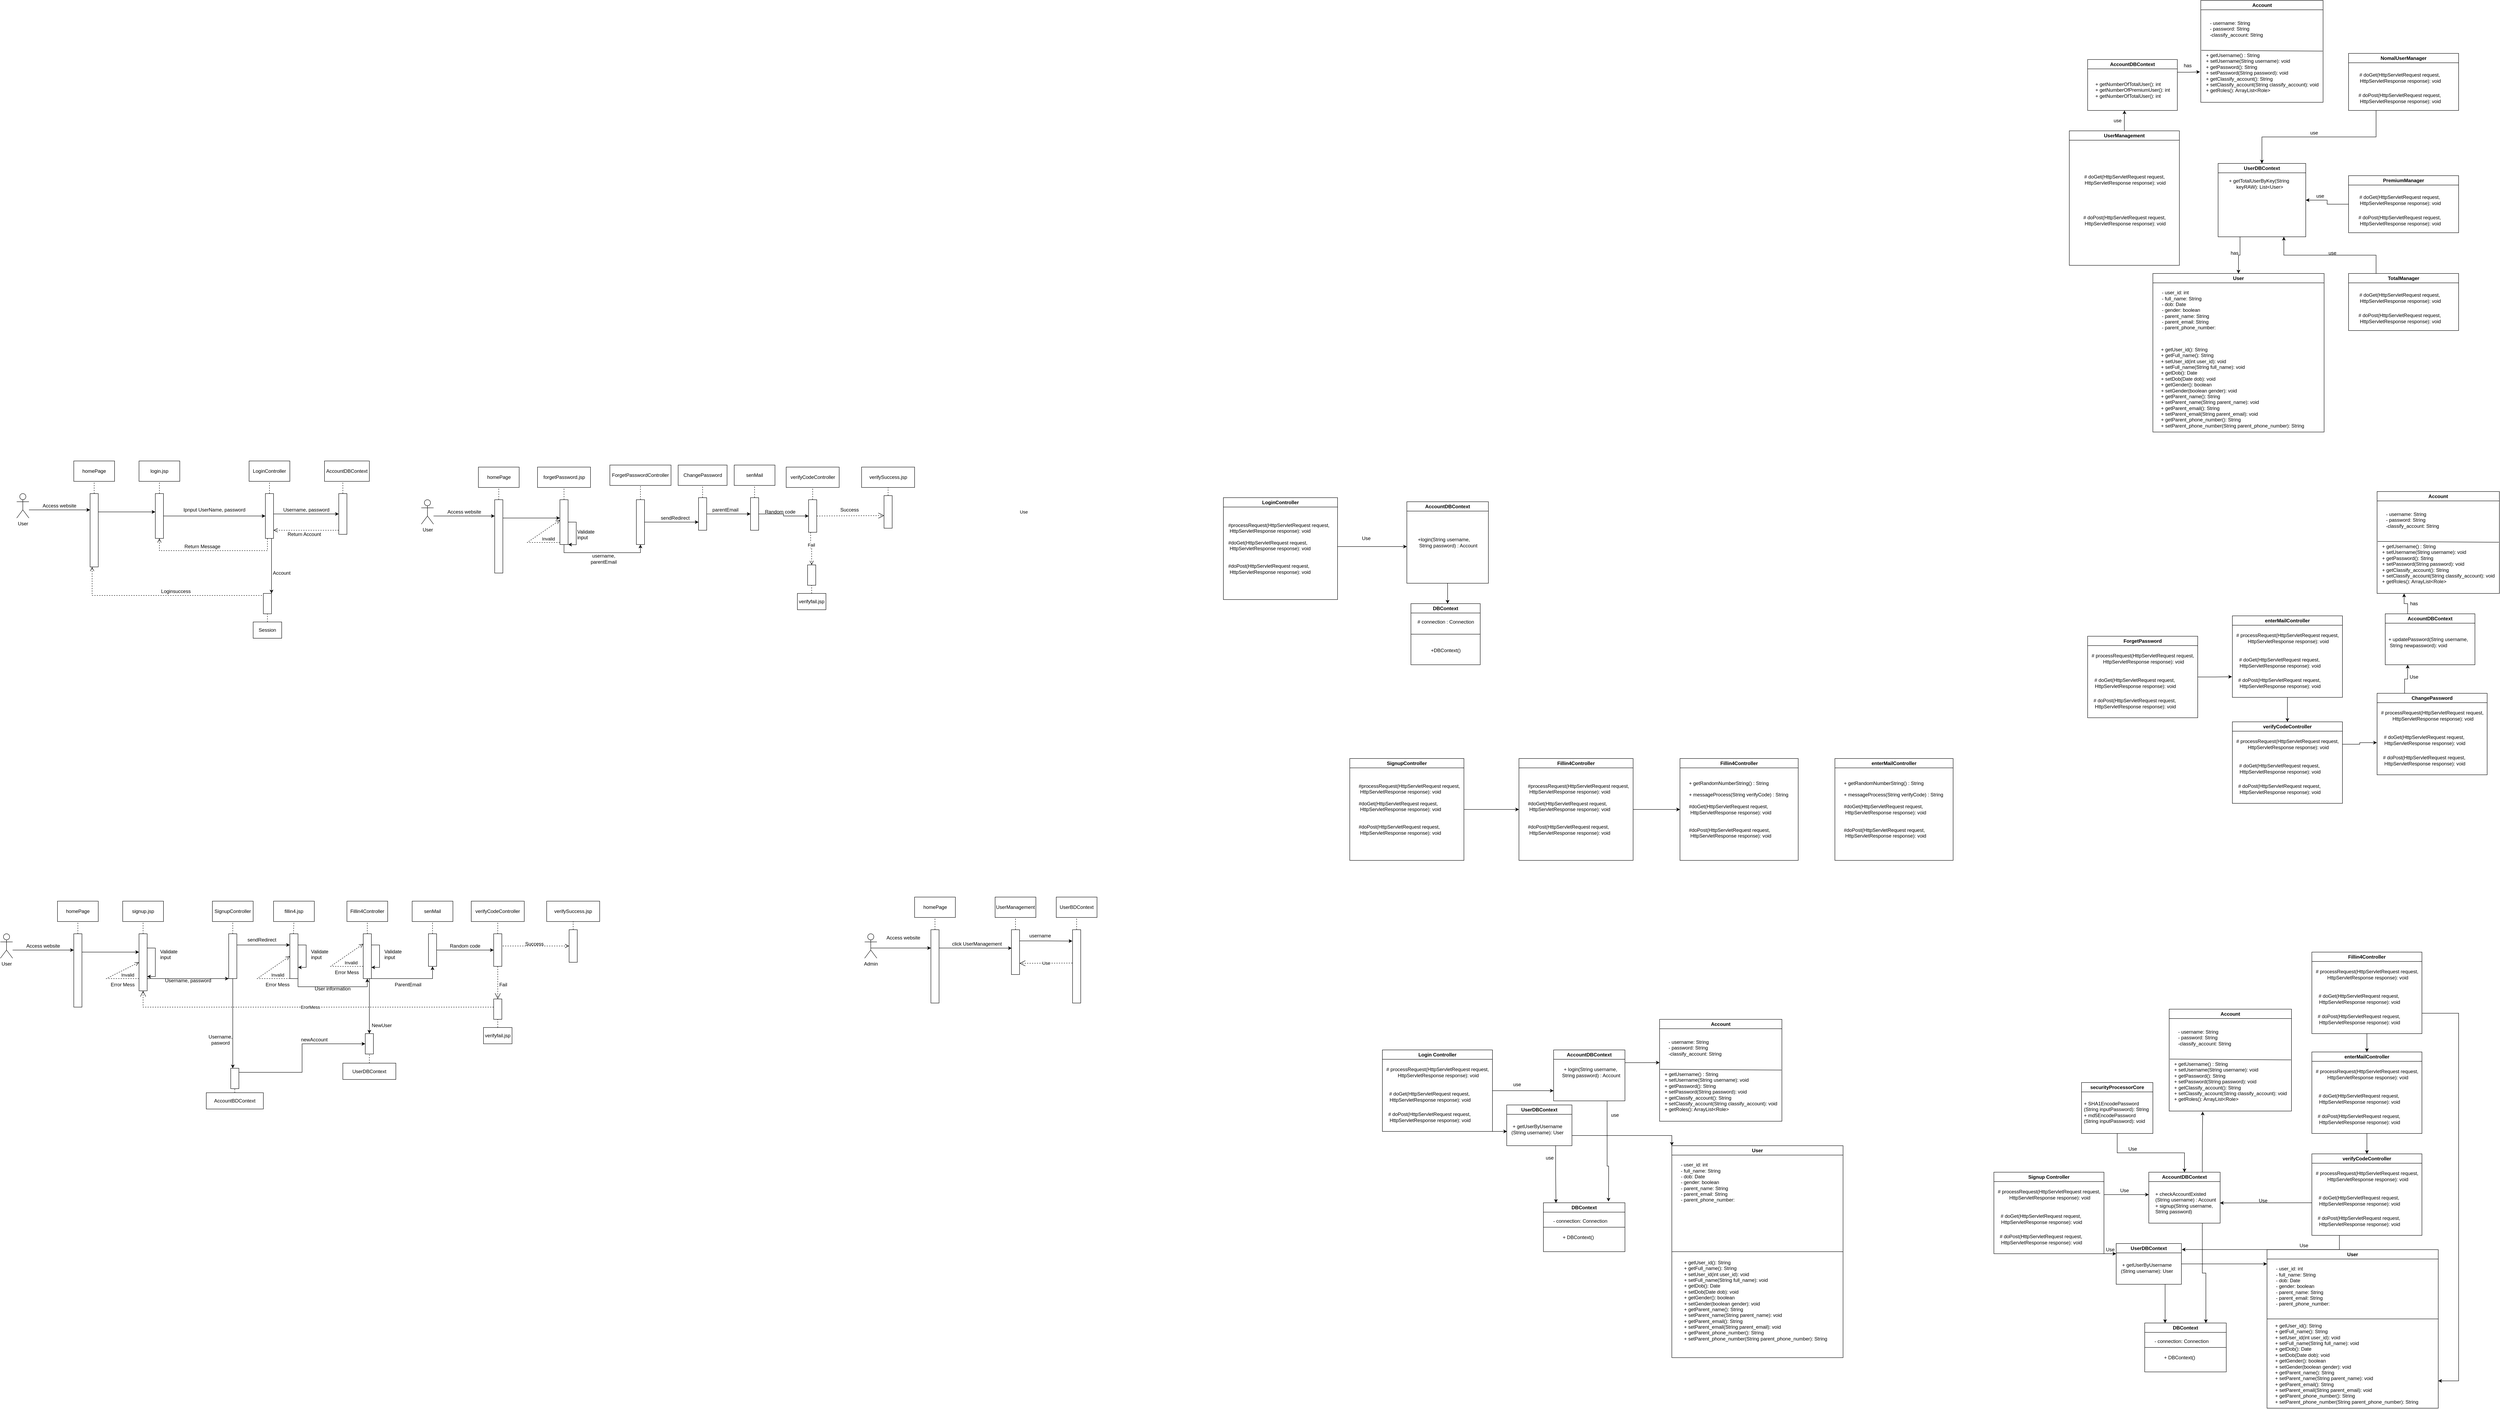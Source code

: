 <mxfile version="21.0.10" type="github">
  <diagram name="Page-1" id="yaiSUdIja8jFNTYcKJVp">
    <mxGraphModel dx="936" dy="1729" grid="0" gridSize="10" guides="1" tooltips="1" connect="1" arrows="1" fold="1" page="0" pageScale="1" pageWidth="850" pageHeight="1100" math="0" shadow="0">
      <root>
        <mxCell id="0" />
        <mxCell id="1" parent="0" />
        <mxCell id="zgJvrpXNEwTxWeU-P69i-1" value="User" style="shape=umlActor;verticalLabelPosition=bottom;verticalAlign=top;html=1;outlineConnect=0;" parent="1" vertex="1">
          <mxGeometry x="90" y="310" width="30" height="60" as="geometry" />
        </mxCell>
        <mxCell id="zgJvrpXNEwTxWeU-P69i-2" value="" style="rounded=0;whiteSpace=wrap;html=1;" parent="1" vertex="1">
          <mxGeometry x="270" y="310" width="20" height="180" as="geometry" />
        </mxCell>
        <mxCell id="zgJvrpXNEwTxWeU-P69i-3" value="" style="endArrow=classic;html=1;rounded=0;" parent="1" edge="1">
          <mxGeometry width="50" height="50" relative="1" as="geometry">
            <mxPoint x="120" y="350" as="sourcePoint" />
            <mxPoint x="270" y="350" as="targetPoint" />
            <Array as="points">
              <mxPoint x="180" y="350" />
              <mxPoint x="220" y="350" />
            </Array>
          </mxGeometry>
        </mxCell>
        <mxCell id="zgJvrpXNEwTxWeU-P69i-4" value="Access website" style="text;html=1;strokeColor=none;fillColor=none;align=center;verticalAlign=middle;whiteSpace=wrap;rounded=0;" parent="1" vertex="1">
          <mxGeometry x="150" y="325" width="90" height="30" as="geometry" />
        </mxCell>
        <mxCell id="zgJvrpXNEwTxWeU-P69i-5" value="homePage" style="rounded=0;whiteSpace=wrap;html=1;" parent="1" vertex="1">
          <mxGeometry x="230" y="230" width="100" height="50" as="geometry" />
        </mxCell>
        <mxCell id="zgJvrpXNEwTxWeU-P69i-6" value="" style="endArrow=none;dashed=1;html=1;rounded=0;entryX=0.5;entryY=1;entryDx=0;entryDy=0;exitX=0.5;exitY=0;exitDx=0;exitDy=0;" parent="1" source="zgJvrpXNEwTxWeU-P69i-2" target="zgJvrpXNEwTxWeU-P69i-5" edge="1">
          <mxGeometry width="50" height="50" relative="1" as="geometry">
            <mxPoint x="210" y="350" as="sourcePoint" />
            <mxPoint x="260" y="300" as="targetPoint" />
          </mxGeometry>
        </mxCell>
        <mxCell id="zgJvrpXNEwTxWeU-P69i-17" style="edgeStyle=orthogonalEdgeStyle;rounded=0;orthogonalLoop=1;jettySize=auto;html=1;entryX=0;entryY=0.5;entryDx=0;entryDy=0;" parent="1" source="zgJvrpXNEwTxWeU-P69i-7" edge="1" target="zgJvrpXNEwTxWeU-P69i-18">
          <mxGeometry relative="1" as="geometry">
            <mxPoint x="560" y="365" as="targetPoint" />
          </mxGeometry>
        </mxCell>
        <mxCell id="zgJvrpXNEwTxWeU-P69i-7" value="" style="rounded=0;whiteSpace=wrap;html=1;" parent="1" vertex="1">
          <mxGeometry x="430" y="310" width="20" height="110" as="geometry" />
        </mxCell>
        <mxCell id="zgJvrpXNEwTxWeU-P69i-8" value="" style="rounded=0;whiteSpace=wrap;html=1;" parent="1" vertex="1">
          <mxGeometry x="390" y="230" width="100" height="50" as="geometry" />
        </mxCell>
        <mxCell id="zgJvrpXNEwTxWeU-P69i-10" value="" style="endArrow=none;dashed=1;html=1;rounded=0;entryX=0.5;entryY=1;entryDx=0;entryDy=0;exitX=0.5;exitY=0;exitDx=0;exitDy=0;" parent="1" source="zgJvrpXNEwTxWeU-P69i-7" target="zgJvrpXNEwTxWeU-P69i-8" edge="1">
          <mxGeometry width="50" height="50" relative="1" as="geometry">
            <mxPoint x="410" y="350" as="sourcePoint" />
            <mxPoint x="460" y="300" as="targetPoint" />
          </mxGeometry>
        </mxCell>
        <mxCell id="zgJvrpXNEwTxWeU-P69i-11" value="login.jsp" style="text;html=1;strokeColor=none;fillColor=none;align=center;verticalAlign=middle;whiteSpace=wrap;rounded=0;" parent="1" vertex="1">
          <mxGeometry x="410" y="240" width="60" height="30" as="geometry" />
        </mxCell>
        <mxCell id="zgJvrpXNEwTxWeU-P69i-12" value="" style="endArrow=classic;html=1;rounded=0;exitX=1;exitY=0.25;exitDx=0;exitDy=0;" parent="1" source="zgJvrpXNEwTxWeU-P69i-2" edge="1">
          <mxGeometry width="50" height="50" relative="1" as="geometry">
            <mxPoint x="410" y="350" as="sourcePoint" />
            <mxPoint x="430" y="355" as="targetPoint" />
          </mxGeometry>
        </mxCell>
        <mxCell id="zgJvrpXNEwTxWeU-P69i-13" value="Ipnput UserName, password" style="text;html=1;strokeColor=none;fillColor=none;align=center;verticalAlign=middle;whiteSpace=wrap;rounded=0;" parent="1" vertex="1">
          <mxGeometry x="490" y="335" width="170" height="30" as="geometry" />
        </mxCell>
        <mxCell id="nSZftVaQ9IzjvLu4ULw2-5" style="edgeStyle=orthogonalEdgeStyle;rounded=0;orthogonalLoop=1;jettySize=auto;html=1;exitX=0.75;exitY=1;exitDx=0;exitDy=0;entryX=1;entryY=0;entryDx=0;entryDy=0;" parent="1" source="zgJvrpXNEwTxWeU-P69i-18" target="zgJvrpXNEwTxWeU-P69i-44" edge="1">
          <mxGeometry relative="1" as="geometry" />
        </mxCell>
        <mxCell id="kSUuMkcsXtGZUpF6bscl-8" style="edgeStyle=orthogonalEdgeStyle;rounded=0;orthogonalLoop=1;jettySize=auto;html=1;entryX=0;entryY=0.5;entryDx=0;entryDy=0;" edge="1" parent="1" source="zgJvrpXNEwTxWeU-P69i-18" target="zgJvrpXNEwTxWeU-P69i-26">
          <mxGeometry relative="1" as="geometry">
            <Array as="points">
              <mxPoint x="760" y="360" />
              <mxPoint x="760" y="360" />
            </Array>
          </mxGeometry>
        </mxCell>
        <mxCell id="zgJvrpXNEwTxWeU-P69i-18" value="" style="rounded=0;whiteSpace=wrap;html=1;" parent="1" vertex="1">
          <mxGeometry x="700" y="310" width="20" height="110" as="geometry" />
        </mxCell>
        <mxCell id="zgJvrpXNEwTxWeU-P69i-19" value="LoginController" style="rounded=0;whiteSpace=wrap;html=1;" parent="1" vertex="1">
          <mxGeometry x="660" y="230" width="100" height="50" as="geometry" />
        </mxCell>
        <mxCell id="zgJvrpXNEwTxWeU-P69i-20" value="" style="endArrow=none;dashed=1;html=1;rounded=0;exitX=0.5;exitY=0;exitDx=0;exitDy=0;" parent="1" source="zgJvrpXNEwTxWeU-P69i-18" target="zgJvrpXNEwTxWeU-P69i-19" edge="1">
          <mxGeometry width="50" height="50" relative="1" as="geometry">
            <mxPoint x="600" y="350" as="sourcePoint" />
            <mxPoint x="650" y="300" as="targetPoint" />
          </mxGeometry>
        </mxCell>
        <mxCell id="zgJvrpXNEwTxWeU-P69i-26" value="" style="rounded=0;whiteSpace=wrap;html=1;" parent="1" vertex="1">
          <mxGeometry x="880" y="310" width="20" height="100" as="geometry" />
        </mxCell>
        <mxCell id="zgJvrpXNEwTxWeU-P69i-28" value="AccountDBContext" style="rounded=0;whiteSpace=wrap;html=1;" parent="1" vertex="1">
          <mxGeometry x="845" y="230" width="110" height="50" as="geometry" />
        </mxCell>
        <mxCell id="zgJvrpXNEwTxWeU-P69i-35" value="" style="html=1;verticalAlign=bottom;endArrow=open;dashed=1;endSize=8;edgeStyle=elbowEdgeStyle;elbow=vertical;curved=0;rounded=0;entryX=0.5;entryY=1;entryDx=0;entryDy=0;exitX=0.25;exitY=1;exitDx=0;exitDy=0;" parent="1" source="zgJvrpXNEwTxWeU-P69i-18" target="zgJvrpXNEwTxWeU-P69i-7" edge="1">
          <mxGeometry x="0.135" y="-10" relative="1" as="geometry">
            <mxPoint x="570" y="430" as="sourcePoint" />
            <mxPoint x="440" y="440" as="targetPoint" />
            <Array as="points">
              <mxPoint x="540" y="450" />
            </Array>
            <mxPoint as="offset" />
          </mxGeometry>
        </mxCell>
        <mxCell id="zgJvrpXNEwTxWeU-P69i-44" value="" style="rounded=0;whiteSpace=wrap;html=1;" parent="1" vertex="1">
          <mxGeometry x="695" y="555" width="20" height="50" as="geometry" />
        </mxCell>
        <mxCell id="zgJvrpXNEwTxWeU-P69i-46" value="Session" style="rounded=0;whiteSpace=wrap;html=1;" parent="1" vertex="1">
          <mxGeometry x="670" y="625" width="70" height="40" as="geometry" />
        </mxCell>
        <mxCell id="zgJvrpXNEwTxWeU-P69i-51" value="" style="endArrow=none;dashed=1;html=1;rounded=0;entryX=0.5;entryY=1;entryDx=0;entryDy=0;exitX=0.5;exitY=0;exitDx=0;exitDy=0;" parent="1" source="zgJvrpXNEwTxWeU-P69i-46" target="zgJvrpXNEwTxWeU-P69i-44" edge="1">
          <mxGeometry width="50" height="50" relative="1" as="geometry">
            <mxPoint x="540" y="595" as="sourcePoint" />
            <mxPoint x="590" y="545" as="targetPoint" />
          </mxGeometry>
        </mxCell>
        <mxCell id="zgJvrpXNEwTxWeU-P69i-52" value="Account" style="text;html=1;strokeColor=none;fillColor=none;align=center;verticalAlign=middle;whiteSpace=wrap;rounded=0;" parent="1" vertex="1">
          <mxGeometry x="710" y="490" width="60" height="30" as="geometry" />
        </mxCell>
        <mxCell id="zgJvrpXNEwTxWeU-P69i-60" value="User" style="shape=umlActor;verticalLabelPosition=bottom;verticalAlign=top;html=1;outlineConnect=0;" parent="1" vertex="1">
          <mxGeometry x="50" y="1390" width="30" height="60" as="geometry" />
        </mxCell>
        <mxCell id="zgJvrpXNEwTxWeU-P69i-61" value="" style="rounded=0;whiteSpace=wrap;html=1;" parent="1" vertex="1">
          <mxGeometry x="230" y="1390" width="20" height="180" as="geometry" />
        </mxCell>
        <mxCell id="zgJvrpXNEwTxWeU-P69i-62" value="" style="endArrow=classic;html=1;rounded=0;" parent="1" edge="1">
          <mxGeometry width="50" height="50" relative="1" as="geometry">
            <mxPoint x="80" y="1430" as="sourcePoint" />
            <mxPoint x="230" y="1430" as="targetPoint" />
            <Array as="points">
              <mxPoint x="140" y="1430" />
              <mxPoint x="180" y="1430" />
            </Array>
          </mxGeometry>
        </mxCell>
        <mxCell id="zgJvrpXNEwTxWeU-P69i-63" value="Access website" style="text;html=1;strokeColor=none;fillColor=none;align=center;verticalAlign=middle;whiteSpace=wrap;rounded=0;" parent="1" vertex="1">
          <mxGeometry x="110" y="1405" width="90" height="30" as="geometry" />
        </mxCell>
        <mxCell id="zgJvrpXNEwTxWeU-P69i-64" value="homePage" style="rounded=0;whiteSpace=wrap;html=1;" parent="1" vertex="1">
          <mxGeometry x="190" y="1310" width="100" height="50" as="geometry" />
        </mxCell>
        <mxCell id="zgJvrpXNEwTxWeU-P69i-65" value="" style="endArrow=none;dashed=1;html=1;rounded=0;entryX=0.5;entryY=1;entryDx=0;entryDy=0;exitX=0.5;exitY=0;exitDx=0;exitDy=0;" parent="1" source="zgJvrpXNEwTxWeU-P69i-61" target="zgJvrpXNEwTxWeU-P69i-64" edge="1">
          <mxGeometry width="50" height="50" relative="1" as="geometry">
            <mxPoint x="170" y="1430" as="sourcePoint" />
            <mxPoint x="220" y="1380" as="targetPoint" />
          </mxGeometry>
        </mxCell>
        <mxCell id="zgJvrpXNEwTxWeU-P69i-66" style="edgeStyle=orthogonalEdgeStyle;rounded=0;orthogonalLoop=1;jettySize=auto;html=1;entryX=1;entryY=0.75;entryDx=0;entryDy=0;exitX=1;exitY=0.25;exitDx=0;exitDy=0;" parent="1" source="zgJvrpXNEwTxWeU-P69i-67" target="zgJvrpXNEwTxWeU-P69i-67" edge="1">
          <mxGeometry relative="1" as="geometry">
            <mxPoint x="520" y="1445" as="targetPoint" />
          </mxGeometry>
        </mxCell>
        <mxCell id="kSUuMkcsXtGZUpF6bscl-21" style="edgeStyle=orthogonalEdgeStyle;rounded=0;orthogonalLoop=1;jettySize=auto;html=1;exitX=1;exitY=1;exitDx=0;exitDy=0;entryX=0;entryY=1;entryDx=0;entryDy=0;" edge="1" parent="1" source="zgJvrpXNEwTxWeU-P69i-67" target="zgJvrpXNEwTxWeU-P69i-74">
          <mxGeometry relative="1" as="geometry">
            <Array as="points">
              <mxPoint x="500" y="1500" />
              <mxPoint x="500" y="1500" />
            </Array>
          </mxGeometry>
        </mxCell>
        <mxCell id="zgJvrpXNEwTxWeU-P69i-67" value="" style="rounded=0;whiteSpace=wrap;html=1;" parent="1" vertex="1">
          <mxGeometry x="390" y="1390" width="20" height="140" as="geometry" />
        </mxCell>
        <mxCell id="zgJvrpXNEwTxWeU-P69i-68" value="" style="rounded=0;whiteSpace=wrap;html=1;" parent="1" vertex="1">
          <mxGeometry x="350" y="1310" width="100" height="50" as="geometry" />
        </mxCell>
        <mxCell id="zgJvrpXNEwTxWeU-P69i-69" value="" style="endArrow=none;dashed=1;html=1;rounded=0;entryX=0.5;entryY=1;entryDx=0;entryDy=0;exitX=0.5;exitY=0;exitDx=0;exitDy=0;" parent="1" source="zgJvrpXNEwTxWeU-P69i-67" target="zgJvrpXNEwTxWeU-P69i-68" edge="1">
          <mxGeometry width="50" height="50" relative="1" as="geometry">
            <mxPoint x="370" y="1430" as="sourcePoint" />
            <mxPoint x="420" y="1380" as="targetPoint" />
          </mxGeometry>
        </mxCell>
        <mxCell id="zgJvrpXNEwTxWeU-P69i-70" value="signup.jsp" style="text;html=1;strokeColor=none;fillColor=none;align=center;verticalAlign=middle;whiteSpace=wrap;rounded=0;" parent="1" vertex="1">
          <mxGeometry x="370" y="1320" width="60" height="30" as="geometry" />
        </mxCell>
        <mxCell id="zgJvrpXNEwTxWeU-P69i-71" value="" style="endArrow=classic;html=1;rounded=0;exitX=1;exitY=0.25;exitDx=0;exitDy=0;" parent="1" source="zgJvrpXNEwTxWeU-P69i-61" edge="1">
          <mxGeometry width="50" height="50" relative="1" as="geometry">
            <mxPoint x="370" y="1430" as="sourcePoint" />
            <mxPoint x="390" y="1435" as="targetPoint" />
            <Array as="points">
              <mxPoint x="320" y="1435" />
            </Array>
          </mxGeometry>
        </mxCell>
        <mxCell id="zgJvrpXNEwTxWeU-P69i-97" style="edgeStyle=orthogonalEdgeStyle;rounded=0;orthogonalLoop=1;jettySize=auto;html=1;exitX=0.5;exitY=1;exitDx=0;exitDy=0;entryX=0.25;entryY=0;entryDx=0;entryDy=0;" parent="1" source="zgJvrpXNEwTxWeU-P69i-74" target="zgJvrpXNEwTxWeU-P69i-170" edge="1">
          <mxGeometry relative="1" as="geometry">
            <mxPoint x="620" y="1580" as="targetPoint" />
          </mxGeometry>
        </mxCell>
        <mxCell id="zgJvrpXNEwTxWeU-P69i-109" style="edgeStyle=orthogonalEdgeStyle;rounded=0;orthogonalLoop=1;jettySize=auto;html=1;exitX=1;exitY=0.25;exitDx=0;exitDy=0;entryX=0;entryY=0.25;entryDx=0;entryDy=0;" parent="1" source="zgJvrpXNEwTxWeU-P69i-74" target="zgJvrpXNEwTxWeU-P69i-102" edge="1">
          <mxGeometry relative="1" as="geometry" />
        </mxCell>
        <mxCell id="zgJvrpXNEwTxWeU-P69i-74" value="" style="rounded=0;whiteSpace=wrap;html=1;" parent="1" vertex="1">
          <mxGeometry x="610" y="1390" width="20" height="110" as="geometry" />
        </mxCell>
        <mxCell id="zgJvrpXNEwTxWeU-P69i-75" value="SignupController" style="rounded=0;whiteSpace=wrap;html=1;" parent="1" vertex="1">
          <mxGeometry x="570" y="1310" width="100" height="50" as="geometry" />
        </mxCell>
        <mxCell id="zgJvrpXNEwTxWeU-P69i-76" value="" style="endArrow=none;dashed=1;html=1;rounded=0;exitX=0.5;exitY=0;exitDx=0;exitDy=0;" parent="1" source="zgJvrpXNEwTxWeU-P69i-74" target="zgJvrpXNEwTxWeU-P69i-75" edge="1">
          <mxGeometry width="50" height="50" relative="1" as="geometry">
            <mxPoint x="420" y="1430" as="sourcePoint" />
            <mxPoint x="470" y="1380" as="targetPoint" />
          </mxGeometry>
        </mxCell>
        <mxCell id="zgJvrpXNEwTxWeU-P69i-81" value="&lt;span style=&quot;color: rgb(0, 0, 0); font-family: Helvetica; font-size: 12px; font-style: normal; font-variant-ligatures: normal; font-variant-caps: normal; font-weight: 400; letter-spacing: normal; orphans: 2; text-align: center; text-indent: 0px; text-transform: none; widows: 2; word-spacing: 0px; -webkit-text-stroke-width: 0px; background-color: rgb(251, 251, 251); text-decoration-thickness: initial; text-decoration-style: initial; text-decoration-color: initial; float: none; display: inline !important;&quot;&gt;Validate&lt;/span&gt;&lt;br style=&quot;border-color: var(--border-color); color: rgb(0, 0, 0); font-family: Helvetica; font-size: 12px; font-style: normal; font-variant-ligatures: normal; font-variant-caps: normal; font-weight: 400; letter-spacing: normal; orphans: 2; text-align: center; text-indent: 0px; text-transform: none; widows: 2; word-spacing: 0px; -webkit-text-stroke-width: 0px; background-color: rgb(251, 251, 251); text-decoration-thickness: initial; text-decoration-style: initial; text-decoration-color: initial;&quot;&gt;&lt;span style=&quot;color: rgb(0, 0, 0); font-family: Helvetica; font-size: 12px; font-style: normal; font-variant-ligatures: normal; font-variant-caps: normal; font-weight: 400; letter-spacing: normal; orphans: 2; text-align: center; text-indent: 0px; text-transform: none; widows: 2; word-spacing: 0px; -webkit-text-stroke-width: 0px; background-color: rgb(251, 251, 251); text-decoration-thickness: initial; text-decoration-style: initial; text-decoration-color: initial; float: none; display: inline !important;&quot;&gt;input&lt;/span&gt;" style="text;whiteSpace=wrap;html=1;" parent="1" vertex="1">
          <mxGeometry x="810" y="1420" width="50" height="50" as="geometry" />
        </mxCell>
        <mxCell id="zgJvrpXNEwTxWeU-P69i-88" value="Username, pasword" style="text;html=1;strokeColor=none;fillColor=none;align=center;verticalAlign=middle;whiteSpace=wrap;rounded=0;" parent="1" vertex="1">
          <mxGeometry x="545" y="1635" width="90" height="30" as="geometry" />
        </mxCell>
        <mxCell id="zgJvrpXNEwTxWeU-P69i-94" value="Invalid" style="html=1;verticalAlign=bottom;endArrow=open;dashed=1;endSize=8;edgeStyle=elbowEdgeStyle;elbow=vertical;curved=0;rounded=0;entryX=0;entryY=0.5;entryDx=0;entryDy=0;" parent="1" target="zgJvrpXNEwTxWeU-P69i-67" edge="1">
          <mxGeometry x="-0.67" relative="1" as="geometry">
            <mxPoint x="390" y="1500" as="sourcePoint" />
            <mxPoint x="320" y="1450" as="targetPoint" />
            <Array as="points">
              <mxPoint x="310" y="1500" />
            </Array>
            <mxPoint as="offset" />
          </mxGeometry>
        </mxCell>
        <mxCell id="zgJvrpXNEwTxWeU-P69i-99" value="fillin4.jsp" style="rounded=0;whiteSpace=wrap;html=1;" parent="1" vertex="1">
          <mxGeometry x="720" y="1310" width="100" height="50" as="geometry" />
        </mxCell>
        <mxCell id="zgJvrpXNEwTxWeU-P69i-100" value="" style="endArrow=none;dashed=1;html=1;rounded=0;entryX=0.5;entryY=1;entryDx=0;entryDy=0;exitX=0.25;exitY=0;exitDx=0;exitDy=0;" parent="1" target="zgJvrpXNEwTxWeU-P69i-99" edge="1">
          <mxGeometry width="50" height="50" relative="1" as="geometry">
            <mxPoint x="768.75" y="1390" as="sourcePoint" />
            <mxPoint x="610" y="1480" as="targetPoint" />
          </mxGeometry>
        </mxCell>
        <mxCell id="zgJvrpXNEwTxWeU-P69i-101" style="edgeStyle=orthogonalEdgeStyle;rounded=0;orthogonalLoop=1;jettySize=auto;html=1;entryX=1;entryY=0.75;entryDx=0;entryDy=0;exitX=1;exitY=0.25;exitDx=0;exitDy=0;" parent="1" source="zgJvrpXNEwTxWeU-P69i-102" target="zgJvrpXNEwTxWeU-P69i-102" edge="1">
          <mxGeometry relative="1" as="geometry">
            <mxPoint x="890" y="1445" as="targetPoint" />
          </mxGeometry>
        </mxCell>
        <mxCell id="zgJvrpXNEwTxWeU-P69i-113" style="edgeStyle=orthogonalEdgeStyle;rounded=0;orthogonalLoop=1;jettySize=auto;html=1;exitX=1;exitY=1;exitDx=0;exitDy=0;entryX=0.5;entryY=1;entryDx=0;entryDy=0;" parent="1" source="zgJvrpXNEwTxWeU-P69i-102" target="zgJvrpXNEwTxWeU-P69i-110" edge="1">
          <mxGeometry relative="1" as="geometry">
            <Array as="points">
              <mxPoint x="780" y="1520" />
              <mxPoint x="950" y="1520" />
            </Array>
          </mxGeometry>
        </mxCell>
        <mxCell id="zgJvrpXNEwTxWeU-P69i-102" value="" style="rounded=0;whiteSpace=wrap;html=1;" parent="1" vertex="1">
          <mxGeometry x="760" y="1390" width="20" height="110" as="geometry" />
        </mxCell>
        <mxCell id="zgJvrpXNEwTxWeU-P69i-103" value="Error Mess" style="text;html=1;strokeColor=none;fillColor=none;align=center;verticalAlign=middle;whiteSpace=wrap;rounded=0;" parent="1" vertex="1">
          <mxGeometry x="690" y="1500" width="80" height="30" as="geometry" />
        </mxCell>
        <mxCell id="zgJvrpXNEwTxWeU-P69i-104" value="Invalid" style="html=1;verticalAlign=bottom;endArrow=open;dashed=1;endSize=8;edgeStyle=elbowEdgeStyle;elbow=vertical;curved=0;rounded=0;entryX=0;entryY=0.5;entryDx=0;entryDy=0;" parent="1" target="zgJvrpXNEwTxWeU-P69i-102" edge="1">
          <mxGeometry x="-0.661" relative="1" as="geometry">
            <mxPoint x="760" y="1500" as="sourcePoint" />
            <mxPoint x="690" y="1450" as="targetPoint" />
            <Array as="points">
              <mxPoint x="680" y="1500" />
            </Array>
            <mxPoint as="offset" />
          </mxGeometry>
        </mxCell>
        <mxCell id="zgJvrpXNEwTxWeU-P69i-131" style="edgeStyle=orthogonalEdgeStyle;rounded=0;orthogonalLoop=1;jettySize=auto;html=1;exitX=0.75;exitY=1;exitDx=0;exitDy=0;entryX=0.5;entryY=1;entryDx=0;entryDy=0;" parent="1" source="zgJvrpXNEwTxWeU-P69i-110" target="zgJvrpXNEwTxWeU-P69i-128" edge="1">
          <mxGeometry relative="1" as="geometry">
            <Array as="points">
              <mxPoint x="1110" y="1500" />
            </Array>
          </mxGeometry>
        </mxCell>
        <mxCell id="kSUuMkcsXtGZUpF6bscl-50" style="edgeStyle=orthogonalEdgeStyle;rounded=0;orthogonalLoop=1;jettySize=auto;html=1;exitX=0.75;exitY=1;exitDx=0;exitDy=0;entryX=0.5;entryY=0;entryDx=0;entryDy=0;" edge="1" parent="1" source="zgJvrpXNEwTxWeU-P69i-110" target="kSUuMkcsXtGZUpF6bscl-47">
          <mxGeometry relative="1" as="geometry" />
        </mxCell>
        <mxCell id="zgJvrpXNEwTxWeU-P69i-110" value="" style="rounded=0;whiteSpace=wrap;html=1;" parent="1" vertex="1">
          <mxGeometry x="940" y="1390" width="20" height="110" as="geometry" />
        </mxCell>
        <mxCell id="zgJvrpXNEwTxWeU-P69i-111" value="Fillin4Controller" style="rounded=0;whiteSpace=wrap;html=1;" parent="1" vertex="1">
          <mxGeometry x="900" y="1310" width="100" height="50" as="geometry" />
        </mxCell>
        <mxCell id="zgJvrpXNEwTxWeU-P69i-112" value="" style="endArrow=none;dashed=1;html=1;rounded=0;exitX=0.5;exitY=0;exitDx=0;exitDy=0;" parent="1" source="zgJvrpXNEwTxWeU-P69i-110" target="zgJvrpXNEwTxWeU-P69i-111" edge="1">
          <mxGeometry width="50" height="50" relative="1" as="geometry">
            <mxPoint x="750" y="1430" as="sourcePoint" />
            <mxPoint x="800" y="1380" as="targetPoint" />
          </mxGeometry>
        </mxCell>
        <mxCell id="zgJvrpXNEwTxWeU-P69i-114" value="User information" style="text;html=1;strokeColor=none;fillColor=none;align=center;verticalAlign=middle;whiteSpace=wrap;rounded=0;" parent="1" vertex="1">
          <mxGeometry x="810" y="1510" width="110" height="30" as="geometry" />
        </mxCell>
        <mxCell id="zgJvrpXNEwTxWeU-P69i-118" value="&lt;span style=&quot;color: rgb(0, 0, 0); font-family: Helvetica; font-size: 12px; font-style: normal; font-variant-ligatures: normal; font-variant-caps: normal; font-weight: 400; letter-spacing: normal; orphans: 2; text-align: center; text-indent: 0px; text-transform: none; widows: 2; word-spacing: 0px; -webkit-text-stroke-width: 0px; background-color: rgb(251, 251, 251); text-decoration-thickness: initial; text-decoration-style: initial; text-decoration-color: initial; float: none; display: inline !important;&quot;&gt;Validate&lt;/span&gt;&lt;br style=&quot;border-color: var(--border-color); color: rgb(0, 0, 0); font-family: Helvetica; font-size: 12px; font-style: normal; font-variant-ligatures: normal; font-variant-caps: normal; font-weight: 400; letter-spacing: normal; orphans: 2; text-align: center; text-indent: 0px; text-transform: none; widows: 2; word-spacing: 0px; -webkit-text-stroke-width: 0px; background-color: rgb(251, 251, 251); text-decoration-thickness: initial; text-decoration-style: initial; text-decoration-color: initial;&quot;&gt;&lt;span style=&quot;color: rgb(0, 0, 0); font-family: Helvetica; font-size: 12px; font-style: normal; font-variant-ligatures: normal; font-variant-caps: normal; font-weight: 400; letter-spacing: normal; orphans: 2; text-align: center; text-indent: 0px; text-transform: none; widows: 2; word-spacing: 0px; -webkit-text-stroke-width: 0px; background-color: rgb(251, 251, 251); text-decoration-thickness: initial; text-decoration-style: initial; text-decoration-color: initial; float: none; display: inline !important;&quot;&gt;input&lt;/span&gt;" style="text;whiteSpace=wrap;html=1;" parent="1" vertex="1">
          <mxGeometry x="440" y="1420" width="50" height="50" as="geometry" />
        </mxCell>
        <mxCell id="zgJvrpXNEwTxWeU-P69i-122" value="&lt;span style=&quot;color: rgb(0, 0, 0); font-family: Helvetica; font-size: 12px; font-style: normal; font-variant-ligatures: normal; font-variant-caps: normal; font-weight: 400; letter-spacing: normal; orphans: 2; text-align: center; text-indent: 0px; text-transform: none; widows: 2; word-spacing: 0px; -webkit-text-stroke-width: 0px; background-color: rgb(251, 251, 251); text-decoration-thickness: initial; text-decoration-style: initial; text-decoration-color: initial; float: none; display: inline !important;&quot;&gt;Validate&lt;/span&gt;&lt;br style=&quot;border-color: var(--border-color); color: rgb(0, 0, 0); font-family: Helvetica; font-size: 12px; font-style: normal; font-variant-ligatures: normal; font-variant-caps: normal; font-weight: 400; letter-spacing: normal; orphans: 2; text-align: center; text-indent: 0px; text-transform: none; widows: 2; word-spacing: 0px; -webkit-text-stroke-width: 0px; background-color: rgb(251, 251, 251); text-decoration-thickness: initial; text-decoration-style: initial; text-decoration-color: initial;&quot;&gt;&lt;span style=&quot;color: rgb(0, 0, 0); font-family: Helvetica; font-size: 12px; font-style: normal; font-variant-ligatures: normal; font-variant-caps: normal; font-weight: 400; letter-spacing: normal; orphans: 2; text-align: center; text-indent: 0px; text-transform: none; widows: 2; word-spacing: 0px; -webkit-text-stroke-width: 0px; background-color: rgb(251, 251, 251); text-decoration-thickness: initial; text-decoration-style: initial; text-decoration-color: initial; float: none; display: inline !important;&quot;&gt;input&lt;/span&gt;" style="text;whiteSpace=wrap;html=1;" parent="1" vertex="1">
          <mxGeometry x="990" y="1420" width="50" height="50" as="geometry" />
        </mxCell>
        <mxCell id="zgJvrpXNEwTxWeU-P69i-125" style="edgeStyle=orthogonalEdgeStyle;rounded=0;orthogonalLoop=1;jettySize=auto;html=1;exitX=1;exitY=0.25;exitDx=0;exitDy=0;entryX=1;entryY=0.75;entryDx=0;entryDy=0;" parent="1" source="zgJvrpXNEwTxWeU-P69i-110" target="zgJvrpXNEwTxWeU-P69i-110" edge="1">
          <mxGeometry relative="1" as="geometry" />
        </mxCell>
        <mxCell id="zgJvrpXNEwTxWeU-P69i-126" value="Error Mess" style="text;html=1;strokeColor=none;fillColor=none;align=center;verticalAlign=middle;whiteSpace=wrap;rounded=0;" parent="1" vertex="1">
          <mxGeometry x="860" y="1470" width="80" height="30" as="geometry" />
        </mxCell>
        <mxCell id="zgJvrpXNEwTxWeU-P69i-127" value="Invalid" style="html=1;verticalAlign=bottom;endArrow=open;dashed=1;endSize=8;edgeStyle=elbowEdgeStyle;elbow=vertical;curved=0;rounded=0;entryX=0;entryY=0.5;entryDx=0;entryDy=0;" parent="1" edge="1">
          <mxGeometry x="-0.661" relative="1" as="geometry">
            <mxPoint x="940" y="1470" as="sourcePoint" />
            <mxPoint x="940" y="1415" as="targetPoint" />
            <Array as="points">
              <mxPoint x="860" y="1470" />
            </Array>
            <mxPoint as="offset" />
          </mxGeometry>
        </mxCell>
        <mxCell id="zgJvrpXNEwTxWeU-P69i-138" style="edgeStyle=orthogonalEdgeStyle;rounded=0;orthogonalLoop=1;jettySize=auto;html=1;exitX=1;exitY=0.5;exitDx=0;exitDy=0;" parent="1" source="zgJvrpXNEwTxWeU-P69i-128" target="zgJvrpXNEwTxWeU-P69i-134" edge="1">
          <mxGeometry relative="1" as="geometry" />
        </mxCell>
        <mxCell id="zgJvrpXNEwTxWeU-P69i-128" value="" style="rounded=0;whiteSpace=wrap;html=1;" parent="1" vertex="1">
          <mxGeometry x="1100" y="1390" width="20" height="80" as="geometry" />
        </mxCell>
        <mxCell id="zgJvrpXNEwTxWeU-P69i-129" value="senMail" style="rounded=0;whiteSpace=wrap;html=1;" parent="1" vertex="1">
          <mxGeometry x="1060" y="1310" width="100" height="50" as="geometry" />
        </mxCell>
        <mxCell id="zgJvrpXNEwTxWeU-P69i-130" value="" style="endArrow=none;dashed=1;html=1;rounded=0;entryX=0.5;entryY=1;entryDx=0;entryDy=0;exitX=0.5;exitY=0;exitDx=0;exitDy=0;" parent="1" source="zgJvrpXNEwTxWeU-P69i-128" target="zgJvrpXNEwTxWeU-P69i-129" edge="1">
          <mxGeometry width="50" height="50" relative="1" as="geometry">
            <mxPoint x="660" y="1400" as="sourcePoint" />
            <mxPoint x="710" y="1350" as="targetPoint" />
          </mxGeometry>
        </mxCell>
        <mxCell id="zgJvrpXNEwTxWeU-P69i-132" value="ParentEmail" style="text;html=1;strokeColor=none;fillColor=none;align=center;verticalAlign=middle;whiteSpace=wrap;rounded=0;" parent="1" vertex="1">
          <mxGeometry x="1020" y="1500" width="60" height="30" as="geometry" />
        </mxCell>
        <mxCell id="zgJvrpXNEwTxWeU-P69i-134" value="" style="rounded=0;whiteSpace=wrap;html=1;" parent="1" vertex="1">
          <mxGeometry x="1260" y="1390" width="20" height="80" as="geometry" />
        </mxCell>
        <mxCell id="zgJvrpXNEwTxWeU-P69i-135" value="verifyCodeController" style="rounded=0;whiteSpace=wrap;html=1;" parent="1" vertex="1">
          <mxGeometry x="1205" y="1310" width="130" height="50" as="geometry" />
        </mxCell>
        <mxCell id="zgJvrpXNEwTxWeU-P69i-136" value="" style="endArrow=none;dashed=1;html=1;rounded=0;entryX=0.5;entryY=1;entryDx=0;entryDy=0;exitX=0.5;exitY=0;exitDx=0;exitDy=0;" parent="1" source="zgJvrpXNEwTxWeU-P69i-134" target="zgJvrpXNEwTxWeU-P69i-135" edge="1">
          <mxGeometry width="50" height="50" relative="1" as="geometry">
            <mxPoint x="820" y="1400" as="sourcePoint" />
            <mxPoint x="870" y="1350" as="targetPoint" />
          </mxGeometry>
        </mxCell>
        <mxCell id="zgJvrpXNEwTxWeU-P69i-139" value="Random code" style="text;html=1;strokeColor=none;fillColor=none;align=center;verticalAlign=middle;whiteSpace=wrap;rounded=0;" parent="1" vertex="1">
          <mxGeometry x="1150" y="1405" width="80" height="30" as="geometry" />
        </mxCell>
        <mxCell id="zgJvrpXNEwTxWeU-P69i-143" value="Fail" style="text;html=1;align=center;verticalAlign=middle;resizable=0;points=[];autosize=1;strokeColor=none;fillColor=none;" parent="1" vertex="1">
          <mxGeometry x="1262.5" y="1500" width="40" height="30" as="geometry" />
        </mxCell>
        <mxCell id="zgJvrpXNEwTxWeU-P69i-145" value="" style="rounded=0;whiteSpace=wrap;html=1;" parent="1" vertex="1">
          <mxGeometry x="1445" y="1380" width="20" height="80" as="geometry" />
        </mxCell>
        <mxCell id="zgJvrpXNEwTxWeU-P69i-146" value="verifySuccess.jsp" style="rounded=0;whiteSpace=wrap;html=1;" parent="1" vertex="1">
          <mxGeometry x="1390" y="1310" width="130" height="50" as="geometry" />
        </mxCell>
        <mxCell id="zgJvrpXNEwTxWeU-P69i-147" value="" style="endArrow=none;dashed=1;html=1;rounded=0;entryX=0.5;entryY=1;entryDx=0;entryDy=0;exitX=0.5;exitY=0;exitDx=0;exitDy=0;" parent="1" source="zgJvrpXNEwTxWeU-P69i-145" target="zgJvrpXNEwTxWeU-P69i-146" edge="1">
          <mxGeometry width="50" height="50" relative="1" as="geometry">
            <mxPoint x="1005" y="1390" as="sourcePoint" />
            <mxPoint x="1055" y="1340" as="targetPoint" />
          </mxGeometry>
        </mxCell>
        <mxCell id="zgJvrpXNEwTxWeU-P69i-148" value="" style="rounded=0;whiteSpace=wrap;html=1;" parent="1" vertex="1">
          <mxGeometry x="1260" y="1550" width="20" height="50" as="geometry" />
        </mxCell>
        <mxCell id="zgJvrpXNEwTxWeU-P69i-155" style="edgeStyle=orthogonalEdgeStyle;rounded=0;orthogonalLoop=1;jettySize=auto;html=1;exitX=0.5;exitY=1;exitDx=0;exitDy=0;" parent="1" source="zgJvrpXNEwTxWeU-P69i-149" edge="1">
          <mxGeometry relative="1" as="geometry">
            <mxPoint x="1270.25" y="1660.25" as="targetPoint" />
          </mxGeometry>
        </mxCell>
        <mxCell id="zgJvrpXNEwTxWeU-P69i-149" value="verifyfail.jsp" style="rounded=0;whiteSpace=wrap;html=1;" parent="1" vertex="1">
          <mxGeometry x="1235" y="1620" width="70" height="40" as="geometry" />
        </mxCell>
        <mxCell id="zgJvrpXNEwTxWeU-P69i-150" value="" style="endArrow=none;dashed=1;html=1;rounded=0;entryX=0.5;entryY=1;entryDx=0;entryDy=0;exitX=0.5;exitY=0;exitDx=0;exitDy=0;" parent="1" source="zgJvrpXNEwTxWeU-P69i-149" target="zgJvrpXNEwTxWeU-P69i-148" edge="1">
          <mxGeometry width="50" height="50" relative="1" as="geometry">
            <mxPoint x="1105" y="1590" as="sourcePoint" />
            <mxPoint x="1155" y="1540" as="targetPoint" />
          </mxGeometry>
        </mxCell>
        <mxCell id="zgJvrpXNEwTxWeU-P69i-154" value="Success" style="text;html=1;strokeColor=none;fillColor=none;align=center;verticalAlign=middle;whiteSpace=wrap;rounded=0;" parent="1" vertex="1">
          <mxGeometry x="1330" y="1400" width="60" height="30" as="geometry" />
        </mxCell>
        <mxCell id="zgJvrpXNEwTxWeU-P69i-165" style="edgeStyle=orthogonalEdgeStyle;rounded=0;orthogonalLoop=1;jettySize=auto;html=1;exitX=0.5;exitY=1;exitDx=0;exitDy=0;" parent="1" edge="1">
          <mxGeometry relative="1" as="geometry">
            <mxPoint x="925" y="1610" as="sourcePoint" />
            <mxPoint x="925" y="1610" as="targetPoint" />
          </mxGeometry>
        </mxCell>
        <mxCell id="kSUuMkcsXtGZUpF6bscl-37" style="edgeStyle=orthogonalEdgeStyle;rounded=0;orthogonalLoop=1;jettySize=auto;html=1;exitX=1;exitY=0.75;exitDx=0;exitDy=0;entryX=0;entryY=0.5;entryDx=0;entryDy=0;" edge="1" parent="1" source="zgJvrpXNEwTxWeU-P69i-170" target="kSUuMkcsXtGZUpF6bscl-47">
          <mxGeometry relative="1" as="geometry">
            <Array as="points">
              <mxPoint x="635" y="1730" />
              <mxPoint x="790" y="1730" />
              <mxPoint x="790" y="1660" />
            </Array>
          </mxGeometry>
        </mxCell>
        <mxCell id="zgJvrpXNEwTxWeU-P69i-170" value="" style="rounded=0;whiteSpace=wrap;html=1;" parent="1" vertex="1">
          <mxGeometry x="615" y="1720" width="20" height="50" as="geometry" />
        </mxCell>
        <mxCell id="zgJvrpXNEwTxWeU-P69i-171" value="AccountBDContext" style="rounded=0;whiteSpace=wrap;html=1;" parent="1" vertex="1">
          <mxGeometry x="555" y="1780" width="140" height="40" as="geometry" />
        </mxCell>
        <mxCell id="zgJvrpXNEwTxWeU-P69i-172" value="" style="endArrow=none;dashed=1;html=1;rounded=0;entryX=0.5;entryY=1;entryDx=0;entryDy=0;exitX=0.5;exitY=0;exitDx=0;exitDy=0;" parent="1" source="zgJvrpXNEwTxWeU-P69i-171" target="zgJvrpXNEwTxWeU-P69i-170" edge="1">
          <mxGeometry width="50" height="50" relative="1" as="geometry">
            <mxPoint x="425" y="1760" as="sourcePoint" />
            <mxPoint x="475" y="1710" as="targetPoint" />
          </mxGeometry>
        </mxCell>
        <mxCell id="zgJvrpXNEwTxWeU-P69i-179" value="newAccount" style="text;html=1;strokeColor=none;fillColor=none;align=center;verticalAlign=middle;whiteSpace=wrap;rounded=0;" parent="1" vertex="1">
          <mxGeometry x="790" y="1635" width="60" height="30" as="geometry" />
        </mxCell>
        <mxCell id="zgJvrpXNEwTxWeU-P69i-181" value="User" style="shape=umlActor;verticalLabelPosition=bottom;verticalAlign=top;html=1;outlineConnect=0;" parent="1" vertex="1">
          <mxGeometry x="1082.5" y="325" width="30" height="60" as="geometry" />
        </mxCell>
        <mxCell id="zgJvrpXNEwTxWeU-P69i-182" value="" style="rounded=0;whiteSpace=wrap;html=1;" parent="1" vertex="1">
          <mxGeometry x="1262.5" y="325" width="20" height="180" as="geometry" />
        </mxCell>
        <mxCell id="zgJvrpXNEwTxWeU-P69i-183" value="" style="endArrow=classic;html=1;rounded=0;" parent="1" edge="1">
          <mxGeometry width="50" height="50" relative="1" as="geometry">
            <mxPoint x="1112.5" y="365" as="sourcePoint" />
            <mxPoint x="1262.5" y="365" as="targetPoint" />
            <Array as="points">
              <mxPoint x="1172.5" y="365" />
              <mxPoint x="1212.5" y="365" />
            </Array>
          </mxGeometry>
        </mxCell>
        <mxCell id="zgJvrpXNEwTxWeU-P69i-184" value="Access website" style="text;html=1;strokeColor=none;fillColor=none;align=center;verticalAlign=middle;whiteSpace=wrap;rounded=0;" parent="1" vertex="1">
          <mxGeometry x="1142.5" y="340" width="90" height="30" as="geometry" />
        </mxCell>
        <mxCell id="zgJvrpXNEwTxWeU-P69i-185" value="homePage" style="rounded=0;whiteSpace=wrap;html=1;" parent="1" vertex="1">
          <mxGeometry x="1222.5" y="245" width="100" height="50" as="geometry" />
        </mxCell>
        <mxCell id="zgJvrpXNEwTxWeU-P69i-186" value="" style="endArrow=none;dashed=1;html=1;rounded=0;entryX=0.5;entryY=1;entryDx=0;entryDy=0;exitX=0.5;exitY=0;exitDx=0;exitDy=0;" parent="1" source="zgJvrpXNEwTxWeU-P69i-182" target="zgJvrpXNEwTxWeU-P69i-185" edge="1">
          <mxGeometry width="50" height="50" relative="1" as="geometry">
            <mxPoint x="1202.5" y="365" as="sourcePoint" />
            <mxPoint x="1252.5" y="315" as="targetPoint" />
          </mxGeometry>
        </mxCell>
        <mxCell id="zgJvrpXNEwTxWeU-P69i-199" style="edgeStyle=orthogonalEdgeStyle;rounded=0;orthogonalLoop=1;jettySize=auto;html=1;exitX=1;exitY=0.5;exitDx=0;exitDy=0;" parent="1" source="zgJvrpXNEwTxWeU-P69i-188" edge="1">
          <mxGeometry relative="1" as="geometry">
            <mxPoint x="1442.891" y="435.0" as="targetPoint" />
          </mxGeometry>
        </mxCell>
        <mxCell id="zgJvrpXNEwTxWeU-P69i-202" style="edgeStyle=orthogonalEdgeStyle;rounded=0;orthogonalLoop=1;jettySize=auto;html=1;exitX=0.5;exitY=1;exitDx=0;exitDy=0;entryX=0.5;entryY=1;entryDx=0;entryDy=0;" parent="1" source="zgJvrpXNEwTxWeU-P69i-188" target="zgJvrpXNEwTxWeU-P69i-195" edge="1">
          <mxGeometry relative="1" as="geometry" />
        </mxCell>
        <mxCell id="zgJvrpXNEwTxWeU-P69i-188" value="" style="rounded=0;whiteSpace=wrap;html=1;" parent="1" vertex="1">
          <mxGeometry x="1422.5" y="325" width="20" height="110" as="geometry" />
        </mxCell>
        <mxCell id="zgJvrpXNEwTxWeU-P69i-189" value="" style="rounded=0;whiteSpace=wrap;html=1;" parent="1" vertex="1">
          <mxGeometry x="1367.5" y="245" width="130" height="50" as="geometry" />
        </mxCell>
        <mxCell id="zgJvrpXNEwTxWeU-P69i-190" value="" style="endArrow=none;dashed=1;html=1;rounded=0;entryX=0.5;entryY=1;entryDx=0;entryDy=0;exitX=0.5;exitY=0;exitDx=0;exitDy=0;" parent="1" source="zgJvrpXNEwTxWeU-P69i-188" target="zgJvrpXNEwTxWeU-P69i-189" edge="1">
          <mxGeometry width="50" height="50" relative="1" as="geometry">
            <mxPoint x="1402.5" y="365" as="sourcePoint" />
            <mxPoint x="1452.5" y="315" as="targetPoint" />
          </mxGeometry>
        </mxCell>
        <mxCell id="zgJvrpXNEwTxWeU-P69i-191" value="forgetPassword.jsp" style="text;html=1;strokeColor=none;fillColor=none;align=center;verticalAlign=middle;whiteSpace=wrap;rounded=0;" parent="1" vertex="1">
          <mxGeometry x="1402.5" y="255" width="60" height="30" as="geometry" />
        </mxCell>
        <mxCell id="zgJvrpXNEwTxWeU-P69i-192" value="" style="endArrow=classic;html=1;rounded=0;exitX=1;exitY=0.25;exitDx=0;exitDy=0;" parent="1" source="zgJvrpXNEwTxWeU-P69i-182" edge="1">
          <mxGeometry width="50" height="50" relative="1" as="geometry">
            <mxPoint x="1402.5" y="365" as="sourcePoint" />
            <mxPoint x="1422.5" y="370" as="targetPoint" />
          </mxGeometry>
        </mxCell>
        <mxCell id="zgJvrpXNEwTxWeU-P69i-215" style="edgeStyle=orthogonalEdgeStyle;rounded=0;orthogonalLoop=1;jettySize=auto;html=1;exitX=1;exitY=0.5;exitDx=0;exitDy=0;entryX=0;entryY=0.75;entryDx=0;entryDy=0;" parent="1" source="zgJvrpXNEwTxWeU-P69i-195" target="zgJvrpXNEwTxWeU-P69i-212" edge="1">
          <mxGeometry relative="1" as="geometry">
            <Array as="points">
              <mxPoint x="1682" y="380" />
            </Array>
          </mxGeometry>
        </mxCell>
        <mxCell id="zgJvrpXNEwTxWeU-P69i-195" value="" style="rounded=0;whiteSpace=wrap;html=1;" parent="1" vertex="1">
          <mxGeometry x="1610" y="325" width="20" height="110" as="geometry" />
        </mxCell>
        <mxCell id="zgJvrpXNEwTxWeU-P69i-196" value="ForgetPasswordController" style="rounded=0;whiteSpace=wrap;html=1;" parent="1" vertex="1">
          <mxGeometry x="1545" y="240" width="150" height="50" as="geometry" />
        </mxCell>
        <mxCell id="zgJvrpXNEwTxWeU-P69i-197" value="" style="endArrow=none;dashed=1;html=1;rounded=0;exitX=0.5;exitY=0;exitDx=0;exitDy=0;" parent="1" source="zgJvrpXNEwTxWeU-P69i-195" target="zgJvrpXNEwTxWeU-P69i-196" edge="1">
          <mxGeometry width="50" height="50" relative="1" as="geometry">
            <mxPoint x="1510" y="365" as="sourcePoint" />
            <mxPoint x="1560" y="315" as="targetPoint" />
          </mxGeometry>
        </mxCell>
        <mxCell id="zgJvrpXNEwTxWeU-P69i-198" value="username, parentEmail" style="text;html=1;strokeColor=none;fillColor=none;align=center;verticalAlign=middle;whiteSpace=wrap;rounded=0;" parent="1" vertex="1">
          <mxGeometry x="1490" y="455" width="80" height="30" as="geometry" />
        </mxCell>
        <mxCell id="zgJvrpXNEwTxWeU-P69i-200" value="&lt;span style=&quot;color: rgb(0, 0, 0); font-family: Helvetica; font-size: 12px; font-style: normal; font-variant-ligatures: normal; font-variant-caps: normal; font-weight: 400; letter-spacing: normal; orphans: 2; text-align: center; text-indent: 0px; text-transform: none; widows: 2; word-spacing: 0px; -webkit-text-stroke-width: 0px; background-color: rgb(251, 251, 251); text-decoration-thickness: initial; text-decoration-style: initial; text-decoration-color: initial; float: none; display: inline !important;&quot;&gt;Validate&lt;/span&gt;&lt;br style=&quot;border-color: var(--border-color); color: rgb(0, 0, 0); font-family: Helvetica; font-size: 12px; font-style: normal; font-variant-ligatures: normal; font-variant-caps: normal; font-weight: 400; letter-spacing: normal; orphans: 2; text-align: center; text-indent: 0px; text-transform: none; widows: 2; word-spacing: 0px; -webkit-text-stroke-width: 0px; background-color: rgb(251, 251, 251); text-decoration-thickness: initial; text-decoration-style: initial; text-decoration-color: initial;&quot;&gt;&lt;span style=&quot;color: rgb(0, 0, 0); font-family: Helvetica; font-size: 12px; font-style: normal; font-variant-ligatures: normal; font-variant-caps: normal; font-weight: 400; letter-spacing: normal; orphans: 2; text-align: center; text-indent: 0px; text-transform: none; widows: 2; word-spacing: 0px; -webkit-text-stroke-width: 0px; background-color: rgb(251, 251, 251); text-decoration-thickness: initial; text-decoration-style: initial; text-decoration-color: initial; float: none; display: inline !important;&quot;&gt;input&lt;/span&gt;" style="text;whiteSpace=wrap;html=1;" parent="1" vertex="1">
          <mxGeometry x="1462.5" y="390" width="50" height="50" as="geometry" />
        </mxCell>
        <mxCell id="zgJvrpXNEwTxWeU-P69i-201" value="Invalid" style="html=1;verticalAlign=bottom;endArrow=open;dashed=1;endSize=8;edgeStyle=elbowEdgeStyle;elbow=vertical;curved=0;rounded=0;entryX=0;entryY=0.5;entryDx=0;entryDy=0;" parent="1" edge="1">
          <mxGeometry x="-0.67" relative="1" as="geometry">
            <mxPoint x="1422.5" y="430" as="sourcePoint" />
            <mxPoint x="1422.5" y="375" as="targetPoint" />
            <Array as="points">
              <mxPoint x="1342.5" y="430" />
            </Array>
            <mxPoint as="offset" />
          </mxGeometry>
        </mxCell>
        <mxCell id="zgJvrpXNEwTxWeU-P69i-204" style="edgeStyle=orthogonalEdgeStyle;rounded=0;orthogonalLoop=1;jettySize=auto;html=1;exitX=1;exitY=0.5;exitDx=0;exitDy=0;" parent="1" source="zgJvrpXNEwTxWeU-P69i-205" target="zgJvrpXNEwTxWeU-P69i-208" edge="1">
          <mxGeometry relative="1" as="geometry">
            <Array as="points">
              <mxPoint x="1971" y="360" />
              <mxPoint x="1971" y="365" />
            </Array>
          </mxGeometry>
        </mxCell>
        <mxCell id="zgJvrpXNEwTxWeU-P69i-205" value="" style="rounded=0;whiteSpace=wrap;html=1;" parent="1" vertex="1">
          <mxGeometry x="1890" y="320" width="20" height="80" as="geometry" />
        </mxCell>
        <mxCell id="zgJvrpXNEwTxWeU-P69i-206" value="senMail" style="rounded=0;whiteSpace=wrap;html=1;" parent="1" vertex="1">
          <mxGeometry x="1850" y="240" width="100" height="50" as="geometry" />
        </mxCell>
        <mxCell id="zgJvrpXNEwTxWeU-P69i-207" value="" style="endArrow=none;dashed=1;html=1;rounded=0;entryX=0.5;entryY=1;entryDx=0;entryDy=0;exitX=0.5;exitY=0;exitDx=0;exitDy=0;" parent="1" source="zgJvrpXNEwTxWeU-P69i-205" target="zgJvrpXNEwTxWeU-P69i-206" edge="1">
          <mxGeometry width="50" height="50" relative="1" as="geometry">
            <mxPoint x="1450" y="330" as="sourcePoint" />
            <mxPoint x="1500" y="280" as="targetPoint" />
          </mxGeometry>
        </mxCell>
        <mxCell id="zgJvrpXNEwTxWeU-P69i-208" value="" style="rounded=0;whiteSpace=wrap;html=1;" parent="1" vertex="1">
          <mxGeometry x="2032.5" y="325" width="20" height="80" as="geometry" />
        </mxCell>
        <mxCell id="zgJvrpXNEwTxWeU-P69i-209" value="verifyCodeController" style="rounded=0;whiteSpace=wrap;html=1;" parent="1" vertex="1">
          <mxGeometry x="1977.5" y="245" width="130" height="50" as="geometry" />
        </mxCell>
        <mxCell id="zgJvrpXNEwTxWeU-P69i-210" value="" style="endArrow=none;dashed=1;html=1;rounded=0;entryX=0.5;entryY=1;entryDx=0;entryDy=0;exitX=0.5;exitY=0;exitDx=0;exitDy=0;" parent="1" source="zgJvrpXNEwTxWeU-P69i-208" target="zgJvrpXNEwTxWeU-P69i-209" edge="1">
          <mxGeometry width="50" height="50" relative="1" as="geometry">
            <mxPoint x="1592.5" y="335" as="sourcePoint" />
            <mxPoint x="1642.5" y="285" as="targetPoint" />
          </mxGeometry>
        </mxCell>
        <mxCell id="zgJvrpXNEwTxWeU-P69i-211" value="Random code" style="text;html=1;strokeColor=none;fillColor=none;align=center;verticalAlign=middle;whiteSpace=wrap;rounded=0;" parent="1" vertex="1">
          <mxGeometry x="1922.5" y="340" width="80" height="30" as="geometry" />
        </mxCell>
        <mxCell id="zgJvrpXNEwTxWeU-P69i-216" style="edgeStyle=orthogonalEdgeStyle;rounded=0;orthogonalLoop=1;jettySize=auto;html=1;exitX=1;exitY=0.5;exitDx=0;exitDy=0;" parent="1" source="zgJvrpXNEwTxWeU-P69i-212" target="zgJvrpXNEwTxWeU-P69i-205" edge="1">
          <mxGeometry relative="1" as="geometry" />
        </mxCell>
        <mxCell id="zgJvrpXNEwTxWeU-P69i-212" value="" style="rounded=0;whiteSpace=wrap;html=1;" parent="1" vertex="1">
          <mxGeometry x="1762.5" y="320" width="20" height="80" as="geometry" />
        </mxCell>
        <mxCell id="zgJvrpXNEwTxWeU-P69i-213" value="ChangePassword" style="rounded=0;whiteSpace=wrap;html=1;" parent="1" vertex="1">
          <mxGeometry x="1712.5" y="240" width="120" height="50" as="geometry" />
        </mxCell>
        <mxCell id="zgJvrpXNEwTxWeU-P69i-214" value="" style="endArrow=none;dashed=1;html=1;rounded=0;exitX=0.5;exitY=0;exitDx=0;exitDy=0;entryX=0.5;entryY=1;entryDx=0;entryDy=0;" parent="1" source="zgJvrpXNEwTxWeU-P69i-212" target="zgJvrpXNEwTxWeU-P69i-213" edge="1">
          <mxGeometry width="50" height="50" relative="1" as="geometry">
            <mxPoint x="1662.5" y="300" as="sourcePoint" />
            <mxPoint x="1712.5" y="250" as="targetPoint" />
          </mxGeometry>
        </mxCell>
        <mxCell id="zgJvrpXNEwTxWeU-P69i-221" value="" style="rounded=0;whiteSpace=wrap;html=1;" parent="1" vertex="1">
          <mxGeometry x="2217.5" y="315" width="20" height="80" as="geometry" />
        </mxCell>
        <mxCell id="zgJvrpXNEwTxWeU-P69i-222" value="verifySuccess.jsp" style="rounded=0;whiteSpace=wrap;html=1;" parent="1" vertex="1">
          <mxGeometry x="2162.5" y="245" width="130" height="50" as="geometry" />
        </mxCell>
        <mxCell id="zgJvrpXNEwTxWeU-P69i-223" value="" style="endArrow=none;dashed=1;html=1;rounded=0;entryX=0.5;entryY=1;entryDx=0;entryDy=0;exitX=0.5;exitY=0;exitDx=0;exitDy=0;" parent="1" source="zgJvrpXNEwTxWeU-P69i-221" target="zgJvrpXNEwTxWeU-P69i-222" edge="1">
          <mxGeometry width="50" height="50" relative="1" as="geometry">
            <mxPoint x="1777.5" y="325" as="sourcePoint" />
            <mxPoint x="1827.5" y="275" as="targetPoint" />
          </mxGeometry>
        </mxCell>
        <mxCell id="zgJvrpXNEwTxWeU-P69i-224" value="Success" style="text;html=1;strokeColor=none;fillColor=none;align=center;verticalAlign=middle;whiteSpace=wrap;rounded=0;" parent="1" vertex="1">
          <mxGeometry x="2102.5" y="335" width="60" height="30" as="geometry" />
        </mxCell>
        <mxCell id="zgJvrpXNEwTxWeU-P69i-228" value="" style="rounded=0;whiteSpace=wrap;html=1;" parent="1" vertex="1">
          <mxGeometry x="2030" y="485" width="20" height="50" as="geometry" />
        </mxCell>
        <mxCell id="zgJvrpXNEwTxWeU-P69i-229" style="edgeStyle=orthogonalEdgeStyle;rounded=0;orthogonalLoop=1;jettySize=auto;html=1;exitX=0.5;exitY=1;exitDx=0;exitDy=0;" parent="1" source="zgJvrpXNEwTxWeU-P69i-230" edge="1">
          <mxGeometry relative="1" as="geometry">
            <mxPoint x="2040.25" y="595.25" as="targetPoint" />
          </mxGeometry>
        </mxCell>
        <mxCell id="zgJvrpXNEwTxWeU-P69i-230" value="verifyfail.jsp" style="rounded=0;whiteSpace=wrap;html=1;" parent="1" vertex="1">
          <mxGeometry x="2005" y="555" width="70" height="40" as="geometry" />
        </mxCell>
        <mxCell id="zgJvrpXNEwTxWeU-P69i-231" value="" style="endArrow=none;dashed=1;html=1;rounded=0;entryX=0.5;entryY=1;entryDx=0;entryDy=0;exitX=0.5;exitY=0;exitDx=0;exitDy=0;" parent="1" source="zgJvrpXNEwTxWeU-P69i-230" target="zgJvrpXNEwTxWeU-P69i-228" edge="1">
          <mxGeometry width="50" height="50" relative="1" as="geometry">
            <mxPoint x="1875" y="525" as="sourcePoint" />
            <mxPoint x="1925" y="475" as="targetPoint" />
          </mxGeometry>
        </mxCell>
        <mxCell id="zgJvrpXNEwTxWeU-P69i-238" style="edgeStyle=orthogonalEdgeStyle;rounded=0;orthogonalLoop=1;jettySize=auto;html=1;exitX=0.5;exitY=0.5;exitDx=0;exitDy=0;exitPerimeter=0;entryX=0;entryY=0.25;entryDx=0;entryDy=0;" parent="1" source="zgJvrpXNEwTxWeU-P69i-232" target="zgJvrpXNEwTxWeU-P69i-233" edge="1">
          <mxGeometry relative="1" as="geometry">
            <Array as="points">
              <mxPoint x="2185" y="1425" />
            </Array>
          </mxGeometry>
        </mxCell>
        <mxCell id="zgJvrpXNEwTxWeU-P69i-232" value="Admin" style="shape=umlActor;verticalLabelPosition=bottom;verticalAlign=top;html=1;outlineConnect=0;" parent="1" vertex="1">
          <mxGeometry x="2170" y="1390" width="30" height="60" as="geometry" />
        </mxCell>
        <mxCell id="zgJvrpXNEwTxWeU-P69i-242" style="edgeStyle=orthogonalEdgeStyle;rounded=0;orthogonalLoop=1;jettySize=auto;html=1;exitX=1;exitY=0.25;exitDx=0;exitDy=0;entryX=0.042;entryY=0.412;entryDx=0;entryDy=0;entryPerimeter=0;" parent="1" source="zgJvrpXNEwTxWeU-P69i-233" target="zgJvrpXNEwTxWeU-P69i-239" edge="1">
          <mxGeometry relative="1" as="geometry" />
        </mxCell>
        <mxCell id="zgJvrpXNEwTxWeU-P69i-233" value="" style="rounded=0;whiteSpace=wrap;html=1;" parent="1" vertex="1">
          <mxGeometry x="2332.5" y="1380" width="20" height="180" as="geometry" />
        </mxCell>
        <mxCell id="zgJvrpXNEwTxWeU-P69i-234" value="Access website" style="text;html=1;strokeColor=none;fillColor=none;align=center;verticalAlign=middle;whiteSpace=wrap;rounded=0;" parent="1" vertex="1">
          <mxGeometry x="2220" y="1385" width="90" height="30" as="geometry" />
        </mxCell>
        <mxCell id="zgJvrpXNEwTxWeU-P69i-235" value="homePage" style="rounded=0;whiteSpace=wrap;html=1;" parent="1" vertex="1">
          <mxGeometry x="2292.5" y="1300" width="100" height="50" as="geometry" />
        </mxCell>
        <mxCell id="zgJvrpXNEwTxWeU-P69i-236" value="" style="endArrow=none;dashed=1;html=1;rounded=0;entryX=0.5;entryY=1;entryDx=0;entryDy=0;exitX=0.5;exitY=0;exitDx=0;exitDy=0;" parent="1" source="zgJvrpXNEwTxWeU-P69i-233" target="zgJvrpXNEwTxWeU-P69i-235" edge="1">
          <mxGeometry width="50" height="50" relative="1" as="geometry">
            <mxPoint x="2272.5" y="1420" as="sourcePoint" />
            <mxPoint x="2322.5" y="1370" as="targetPoint" />
          </mxGeometry>
        </mxCell>
        <mxCell id="kSUuMkcsXtGZUpF6bscl-65" style="edgeStyle=orthogonalEdgeStyle;rounded=0;orthogonalLoop=1;jettySize=auto;html=1;exitX=1;exitY=0.25;exitDx=0;exitDy=0;entryX=-0.027;entryY=0.155;entryDx=0;entryDy=0;entryPerimeter=0;" edge="1" parent="1" source="zgJvrpXNEwTxWeU-P69i-239" target="zgJvrpXNEwTxWeU-P69i-255">
          <mxGeometry relative="1" as="geometry" />
        </mxCell>
        <mxCell id="zgJvrpXNEwTxWeU-P69i-239" value="" style="rounded=0;whiteSpace=wrap;html=1;" parent="1" vertex="1">
          <mxGeometry x="2530" y="1380" width="20" height="110" as="geometry" />
        </mxCell>
        <mxCell id="zgJvrpXNEwTxWeU-P69i-240" value="UserManagement" style="rounded=0;whiteSpace=wrap;html=1;" parent="1" vertex="1">
          <mxGeometry x="2490" y="1300" width="100" height="50" as="geometry" />
        </mxCell>
        <mxCell id="zgJvrpXNEwTxWeU-P69i-241" value="" style="endArrow=none;dashed=1;html=1;rounded=0;exitX=0.5;exitY=0;exitDx=0;exitDy=0;" parent="1" source="zgJvrpXNEwTxWeU-P69i-239" target="zgJvrpXNEwTxWeU-P69i-240" edge="1">
          <mxGeometry width="50" height="50" relative="1" as="geometry">
            <mxPoint x="2340" y="1420" as="sourcePoint" />
            <mxPoint x="2390" y="1370" as="targetPoint" />
          </mxGeometry>
        </mxCell>
        <mxCell id="zgJvrpXNEwTxWeU-P69i-255" value="" style="rounded=0;whiteSpace=wrap;html=1;" parent="1" vertex="1">
          <mxGeometry x="2680" y="1380" width="20" height="180" as="geometry" />
        </mxCell>
        <mxCell id="zgJvrpXNEwTxWeU-P69i-256" value="UserBDContext" style="rounded=0;whiteSpace=wrap;html=1;" parent="1" vertex="1">
          <mxGeometry x="2640" y="1300" width="100" height="50" as="geometry" />
        </mxCell>
        <mxCell id="zgJvrpXNEwTxWeU-P69i-257" value="" style="endArrow=none;dashed=1;html=1;rounded=0;entryX=0.5;entryY=1;entryDx=0;entryDy=0;exitX=0.5;exitY=0;exitDx=0;exitDy=0;" parent="1" source="zgJvrpXNEwTxWeU-P69i-255" target="zgJvrpXNEwTxWeU-P69i-256" edge="1">
          <mxGeometry width="50" height="50" relative="1" as="geometry">
            <mxPoint x="2620" y="1420" as="sourcePoint" />
            <mxPoint x="2670" y="1370" as="targetPoint" />
          </mxGeometry>
        </mxCell>
        <mxCell id="xY837BgTn_Tldz1_QdXJ-1" value="LoginController" style="swimlane;whiteSpace=wrap;html=1;" parent="1" vertex="1">
          <mxGeometry x="3050" y="320" width="280" height="250" as="geometry" />
        </mxCell>
        <mxCell id="xY837BgTn_Tldz1_QdXJ-2" value="#processRequest(HttpServletRequest request,&lt;br&gt;&amp;nbsp;HttpServletResponse response): void&lt;br&gt;&lt;br&gt;#doGet(HttpServletRequest request,&lt;br&gt;&amp;nbsp;HttpServletResponse response): void&lt;br&gt;&lt;br&gt;&lt;br&gt;#doPost(HttpServletRequest request,&lt;br&gt;&amp;nbsp;HttpServletResponse response): void" style="text;html=1;align=left;verticalAlign=middle;resizable=0;points=[];autosize=1;strokeColor=none;fillColor=none;" parent="xY837BgTn_Tldz1_QdXJ-1" vertex="1">
          <mxGeometry x="10" y="55" width="270" height="140" as="geometry" />
        </mxCell>
        <mxCell id="xY837BgTn_Tldz1_QdXJ-12" style="edgeStyle=orthogonalEdgeStyle;rounded=0;orthogonalLoop=1;jettySize=auto;html=1;entryX=0.529;entryY=0;entryDx=0;entryDy=0;entryPerimeter=0;" parent="1" source="xY837BgTn_Tldz1_QdXJ-3" target="xY837BgTn_Tldz1_QdXJ-7" edge="1">
          <mxGeometry relative="1" as="geometry" />
        </mxCell>
        <mxCell id="xY837BgTn_Tldz1_QdXJ-3" value="AccountDBContext" style="swimlane;whiteSpace=wrap;html=1;" parent="1" vertex="1">
          <mxGeometry x="3500" y="330" width="200" height="200" as="geometry" />
        </mxCell>
        <mxCell id="xY837BgTn_Tldz1_QdXJ-5" value="+login(String username,&lt;br&gt;&amp;nbsp;String password) : Account" style="text;html=1;align=left;verticalAlign=middle;resizable=0;points=[];autosize=1;strokeColor=none;fillColor=none;" parent="xY837BgTn_Tldz1_QdXJ-3" vertex="1">
          <mxGeometry x="25" y="80" width="170" height="40" as="geometry" />
        </mxCell>
        <mxCell id="xY837BgTn_Tldz1_QdXJ-6" value="" style="endArrow=classic;html=1;rounded=0;" parent="1" edge="1">
          <mxGeometry width="50" height="50" relative="1" as="geometry">
            <mxPoint x="3330" y="440" as="sourcePoint" />
            <mxPoint x="3500" y="440" as="targetPoint" />
          </mxGeometry>
        </mxCell>
        <mxCell id="xY837BgTn_Tldz1_QdXJ-7" value="DBContext" style="swimlane;whiteSpace=wrap;html=1;" parent="1" vertex="1">
          <mxGeometry x="3510" y="580" width="170" height="150" as="geometry" />
        </mxCell>
        <mxCell id="xY837BgTn_Tldz1_QdXJ-9" value="# connection : Connection" style="text;html=1;align=center;verticalAlign=middle;resizable=0;points=[];autosize=1;strokeColor=none;fillColor=none;" parent="xY837BgTn_Tldz1_QdXJ-7" vertex="1">
          <mxGeometry x="5" y="30" width="160" height="30" as="geometry" />
        </mxCell>
        <mxCell id="xY837BgTn_Tldz1_QdXJ-10" value="+DBContext()" style="text;html=1;align=center;verticalAlign=middle;resizable=0;points=[];autosize=1;strokeColor=none;fillColor=none;" parent="xY837BgTn_Tldz1_QdXJ-7" vertex="1">
          <mxGeometry x="35" y="100" width="100" height="30" as="geometry" />
        </mxCell>
        <mxCell id="xY837BgTn_Tldz1_QdXJ-8" value="" style="endArrow=none;html=1;rounded=0;entryX=1;entryY=0.5;entryDx=0;entryDy=0;exitX=0;exitY=0.5;exitDx=0;exitDy=0;" parent="1" source="xY837BgTn_Tldz1_QdXJ-7" target="xY837BgTn_Tldz1_QdXJ-7" edge="1">
          <mxGeometry width="50" height="50" relative="1" as="geometry">
            <mxPoint x="3480" y="750" as="sourcePoint" />
            <mxPoint x="3530" y="700" as="targetPoint" />
          </mxGeometry>
        </mxCell>
        <mxCell id="xY837BgTn_Tldz1_QdXJ-11" value="Use" style="text;html=1;align=center;verticalAlign=middle;resizable=0;points=[];autosize=1;strokeColor=none;fillColor=none;" parent="1" vertex="1">
          <mxGeometry x="3380" y="405" width="40" height="30" as="geometry" />
        </mxCell>
        <mxCell id="xY837BgTn_Tldz1_QdXJ-21" style="edgeStyle=orthogonalEdgeStyle;rounded=0;orthogonalLoop=1;jettySize=auto;html=1;entryX=0;entryY=0.5;entryDx=0;entryDy=0;" parent="1" source="xY837BgTn_Tldz1_QdXJ-16" target="xY837BgTn_Tldz1_QdXJ-19" edge="1">
          <mxGeometry relative="1" as="geometry" />
        </mxCell>
        <mxCell id="xY837BgTn_Tldz1_QdXJ-16" value="SignupController" style="swimlane;whiteSpace=wrap;html=1;" parent="1" vertex="1">
          <mxGeometry x="3360" y="960" width="280" height="250" as="geometry" />
        </mxCell>
        <mxCell id="xY837BgTn_Tldz1_QdXJ-17" value="#processRequest(HttpServletRequest request,&lt;br&gt;&amp;nbsp;HttpServletResponse response): void&lt;br&gt;&lt;br&gt;#doGet(HttpServletRequest request,&lt;br&gt;&amp;nbsp;HttpServletResponse response): void&lt;br&gt;&lt;br&gt;&lt;br&gt;#doPost(HttpServletRequest request,&lt;br&gt;&amp;nbsp;HttpServletResponse response): void" style="text;html=1;align=left;verticalAlign=middle;resizable=0;points=[];autosize=1;strokeColor=none;fillColor=none;" parent="xY837BgTn_Tldz1_QdXJ-16" vertex="1">
          <mxGeometry x="20" y="55" width="270" height="140" as="geometry" />
        </mxCell>
        <mxCell id="xY837BgTn_Tldz1_QdXJ-24" style="edgeStyle=orthogonalEdgeStyle;rounded=0;orthogonalLoop=1;jettySize=auto;html=1;entryX=0;entryY=0.5;entryDx=0;entryDy=0;" parent="1" source="xY837BgTn_Tldz1_QdXJ-19" target="xY837BgTn_Tldz1_QdXJ-22" edge="1">
          <mxGeometry relative="1" as="geometry" />
        </mxCell>
        <mxCell id="xY837BgTn_Tldz1_QdXJ-19" value="Fillin4Controller" style="swimlane;whiteSpace=wrap;html=1;" parent="1" vertex="1">
          <mxGeometry x="3775" y="960" width="280" height="250" as="geometry" />
        </mxCell>
        <mxCell id="xY837BgTn_Tldz1_QdXJ-20" value="#processRequest(HttpServletRequest request,&lt;br&gt;&amp;nbsp;HttpServletResponse response): void&lt;br&gt;&lt;br&gt;#doGet(HttpServletRequest request,&lt;br&gt;&amp;nbsp;HttpServletResponse response): void&lt;br&gt;&lt;br&gt;&lt;br&gt;#doPost(HttpServletRequest request,&lt;br&gt;&amp;nbsp;HttpServletResponse response): void" style="text;html=1;align=left;verticalAlign=middle;resizable=0;points=[];autosize=1;strokeColor=none;fillColor=none;" parent="xY837BgTn_Tldz1_QdXJ-19" vertex="1">
          <mxGeometry x="20" y="55" width="270" height="140" as="geometry" />
        </mxCell>
        <mxCell id="xY837BgTn_Tldz1_QdXJ-22" value="Fillin4Controller" style="swimlane;whiteSpace=wrap;html=1;" parent="1" vertex="1">
          <mxGeometry x="4170" y="960" width="290" height="250" as="geometry" />
        </mxCell>
        <mxCell id="xY837BgTn_Tldz1_QdXJ-23" value="+&amp;nbsp;getRandomNumberString() : String&lt;br&gt;&lt;br&gt;+&amp;nbsp;messageProcess(String verifyCode) : String&lt;br&gt;&lt;br&gt;#doGet(HttpServletRequest request,&lt;br&gt;&amp;nbsp;HttpServletResponse response): void&lt;br&gt;&lt;br&gt;&lt;br&gt;#doPost(HttpServletRequest request,&lt;br&gt;&amp;nbsp;HttpServletResponse response): void" style="text;html=1;align=left;verticalAlign=middle;resizable=0;points=[];autosize=1;strokeColor=none;fillColor=none;" parent="xY837BgTn_Tldz1_QdXJ-22" vertex="1">
          <mxGeometry x="20" y="45" width="270" height="160" as="geometry" />
        </mxCell>
        <mxCell id="xY837BgTn_Tldz1_QdXJ-26" value="enterMailController" style="swimlane;whiteSpace=wrap;html=1;" parent="1" vertex="1">
          <mxGeometry x="4550" y="960" width="290" height="250" as="geometry" />
        </mxCell>
        <mxCell id="xY837BgTn_Tldz1_QdXJ-27" value="+&amp;nbsp;getRandomNumberString() : String&lt;br&gt;&lt;br&gt;+&amp;nbsp;messageProcess(String verifyCode) : String&lt;br&gt;&lt;br&gt;#doGet(HttpServletRequest request,&lt;br&gt;&amp;nbsp;HttpServletResponse response): void&lt;br&gt;&lt;br&gt;&lt;br&gt;#doPost(HttpServletRequest request,&lt;br&gt;&amp;nbsp;HttpServletResponse response): void" style="text;html=1;align=left;verticalAlign=middle;resizable=0;points=[];autosize=1;strokeColor=none;fillColor=none;" parent="xY837BgTn_Tldz1_QdXJ-26" vertex="1">
          <mxGeometry x="20" y="45" width="270" height="160" as="geometry" />
        </mxCell>
        <mxCell id="SoPgDfdUoOXwzDtGXs2j-24" style="edgeStyle=orthogonalEdgeStyle;rounded=0;orthogonalLoop=1;jettySize=auto;html=1;" parent="1" source="SoPgDfdUoOXwzDtGXs2j-1" edge="1">
          <mxGeometry relative="1" as="geometry">
            <mxPoint x="3860" y="1775" as="targetPoint" />
          </mxGeometry>
        </mxCell>
        <mxCell id="SoPgDfdUoOXwzDtGXs2j-27" style="edgeStyle=orthogonalEdgeStyle;rounded=0;orthogonalLoop=1;jettySize=auto;html=1;exitX=1;exitY=1;exitDx=0;exitDy=0;entryX=0.005;entryY=0.645;entryDx=0;entryDy=0;entryPerimeter=0;" parent="1" source="SoPgDfdUoOXwzDtGXs2j-1" target="SoPgDfdUoOXwzDtGXs2j-12" edge="1">
          <mxGeometry relative="1" as="geometry" />
        </mxCell>
        <mxCell id="SoPgDfdUoOXwzDtGXs2j-1" value="Login Controller" style="swimlane;whiteSpace=wrap;html=1;" parent="1" vertex="1">
          <mxGeometry x="3440" y="1675" width="270" height="200" as="geometry" />
        </mxCell>
        <mxCell id="SoPgDfdUoOXwzDtGXs2j-2" value="#&amp;nbsp;processRequest(HttpServletRequest request,&lt;br&gt;&amp;nbsp;HttpServletResponse response): void" style="text;html=1;align=center;verticalAlign=middle;resizable=0;points=[];autosize=1;strokeColor=none;fillColor=none;" parent="SoPgDfdUoOXwzDtGXs2j-1" vertex="1">
          <mxGeometry y="35" width="270" height="40" as="geometry" />
        </mxCell>
        <mxCell id="SoPgDfdUoOXwzDtGXs2j-3" value="#&amp;nbsp;doGet(HttpServletRequest request,&lt;br&gt;&amp;nbsp;HttpServletResponse response): void" style="text;html=1;align=center;verticalAlign=middle;resizable=0;points=[];autosize=1;strokeColor=none;fillColor=none;" parent="SoPgDfdUoOXwzDtGXs2j-1" vertex="1">
          <mxGeometry y="95" width="230" height="40" as="geometry" />
        </mxCell>
        <mxCell id="SoPgDfdUoOXwzDtGXs2j-4" value="#&amp;nbsp;doPost(HttpServletRequest request,&lt;br&gt;&amp;nbsp;HttpServletResponse response): void" style="text;html=1;align=center;verticalAlign=middle;resizable=0;points=[];autosize=1;strokeColor=none;fillColor=none;" parent="SoPgDfdUoOXwzDtGXs2j-1" vertex="1">
          <mxGeometry y="145" width="230" height="40" as="geometry" />
        </mxCell>
        <mxCell id="SoPgDfdUoOXwzDtGXs2j-28" style="edgeStyle=orthogonalEdgeStyle;rounded=0;orthogonalLoop=1;jettySize=auto;html=1;exitX=0.75;exitY=1;exitDx=0;exitDy=0;entryX=0.798;entryY=-0.026;entryDx=0;entryDy=0;entryPerimeter=0;" parent="1" source="SoPgDfdUoOXwzDtGXs2j-9" target="SoPgDfdUoOXwzDtGXs2j-20" edge="1">
          <mxGeometry relative="1" as="geometry">
            <Array as="points">
              <mxPoint x="3991" y="1960" />
              <mxPoint x="3995" y="1960" />
              <mxPoint x="3995" y="1987" />
            </Array>
          </mxGeometry>
        </mxCell>
        <mxCell id="SoPgDfdUoOXwzDtGXs2j-30" style="edgeStyle=orthogonalEdgeStyle;rounded=0;orthogonalLoop=1;jettySize=auto;html=1;exitX=1;exitY=0.25;exitDx=0;exitDy=0;" parent="1" source="SoPgDfdUoOXwzDtGXs2j-9" edge="1">
          <mxGeometry relative="1" as="geometry">
            <mxPoint x="4120" y="1706.087" as="targetPoint" />
          </mxGeometry>
        </mxCell>
        <mxCell id="SoPgDfdUoOXwzDtGXs2j-9" value="AccountDBContext" style="swimlane;whiteSpace=wrap;html=1;" parent="1" vertex="1">
          <mxGeometry x="3860" y="1675" width="175" height="125" as="geometry" />
        </mxCell>
        <mxCell id="SoPgDfdUoOXwzDtGXs2j-10" value="+ login(String username,&lt;br&gt;&amp;nbsp;String password) : Account" style="text;html=1;align=center;verticalAlign=middle;resizable=0;points=[];autosize=1;strokeColor=none;fillColor=none;" parent="SoPgDfdUoOXwzDtGXs2j-9" vertex="1">
          <mxGeometry x="5" y="35" width="170" height="40" as="geometry" />
        </mxCell>
        <mxCell id="SoPgDfdUoOXwzDtGXs2j-29" style="edgeStyle=orthogonalEdgeStyle;rounded=0;orthogonalLoop=1;jettySize=auto;html=1;exitX=0.75;exitY=1;exitDx=0;exitDy=0;entryX=0.154;entryY=0.002;entryDx=0;entryDy=0;entryPerimeter=0;" parent="1" source="SoPgDfdUoOXwzDtGXs2j-11" target="SoPgDfdUoOXwzDtGXs2j-20" edge="1">
          <mxGeometry relative="1" as="geometry" />
        </mxCell>
        <mxCell id="7pPE43i8_QESE7KWQKTa-10" style="edgeStyle=orthogonalEdgeStyle;rounded=0;orthogonalLoop=1;jettySize=auto;html=1;exitX=1;exitY=0.75;exitDx=0;exitDy=0;entryX=0;entryY=0;entryDx=0;entryDy=0;" parent="1" source="SoPgDfdUoOXwzDtGXs2j-11" target="SoPgDfdUoOXwzDtGXs2j-31" edge="1">
          <mxGeometry relative="1" as="geometry" />
        </mxCell>
        <mxCell id="SoPgDfdUoOXwzDtGXs2j-11" value="UserDBContext" style="swimlane;whiteSpace=wrap;html=1;" parent="1" vertex="1">
          <mxGeometry x="3745" y="1810" width="160" height="100" as="geometry" />
        </mxCell>
        <mxCell id="SoPgDfdUoOXwzDtGXs2j-12" value="+&amp;nbsp;getUserByUsername&lt;br&gt;(String username): User" style="text;html=1;align=center;verticalAlign=middle;resizable=0;points=[];autosize=1;strokeColor=none;fillColor=none;" parent="SoPgDfdUoOXwzDtGXs2j-11" vertex="1">
          <mxGeometry y="40" width="150" height="40" as="geometry" />
        </mxCell>
        <mxCell id="SoPgDfdUoOXwzDtGXs2j-13" value="Account" style="swimlane;whiteSpace=wrap;html=1;startSize=23;" parent="1" vertex="1">
          <mxGeometry x="4120" y="1600" width="300" height="250" as="geometry" />
        </mxCell>
        <mxCell id="SoPgDfdUoOXwzDtGXs2j-14" value="&lt;div style=&quot;text-align: left;&quot;&gt;&lt;span style=&quot;background-color: initial;&quot;&gt;+ getUsername() : String&lt;/span&gt;&lt;/div&gt;&lt;div style=&quot;text-align: left;&quot;&gt;&lt;span style=&quot;background-color: initial;&quot;&gt;+ setUsername(String username): void&lt;/span&gt;&lt;/div&gt;&lt;div style=&quot;text-align: left;&quot;&gt;&lt;span style=&quot;background-color: initial;&quot;&gt;+ getPassword(): String&lt;/span&gt;&lt;/div&gt;&lt;div style=&quot;text-align: left;&quot;&gt;&lt;span style=&quot;background-color: initial;&quot;&gt;+ setPassword(String password): void&lt;/span&gt;&lt;/div&gt;&lt;div style=&quot;text-align: left;&quot;&gt;&lt;span style=&quot;background-color: initial;&quot;&gt;+ getClassify_account(): String&lt;/span&gt;&lt;/div&gt;&lt;div style=&quot;text-align: left;&quot;&gt;&lt;span style=&quot;background-color: initial;&quot;&gt;+ setClassify_account(String classify_account): void&lt;/span&gt;&lt;/div&gt;&lt;div style=&quot;text-align: left;&quot;&gt;&lt;span style=&quot;background-color: initial;&quot;&gt;+ getRoles(): ArrayList&amp;lt;Role&amp;gt;&lt;/span&gt;&lt;/div&gt;&lt;div style=&quot;text-align: left;&quot;&gt;&lt;span style=&quot;background-color: initial;&quot;&gt;&amp;nbsp;&lt;/span&gt;&lt;/div&gt;" style="text;html=1;align=center;verticalAlign=middle;resizable=0;points=[];autosize=1;strokeColor=none;fillColor=none;" parent="SoPgDfdUoOXwzDtGXs2j-13" vertex="1">
          <mxGeometry y="120" width="300" height="130" as="geometry" />
        </mxCell>
        <mxCell id="SoPgDfdUoOXwzDtGXs2j-18" value="" style="endArrow=none;html=1;rounded=0;exitX=0.005;exitY=0.019;exitDx=0;exitDy=0;exitPerimeter=0;entryX=0.996;entryY=0.034;entryDx=0;entryDy=0;entryPerimeter=0;" parent="SoPgDfdUoOXwzDtGXs2j-13" source="SoPgDfdUoOXwzDtGXs2j-14" target="SoPgDfdUoOXwzDtGXs2j-14" edge="1">
          <mxGeometry width="50" height="50" relative="1" as="geometry">
            <mxPoint x="120" y="200" as="sourcePoint" />
            <mxPoint x="170" y="150" as="targetPoint" />
          </mxGeometry>
        </mxCell>
        <mxCell id="SoPgDfdUoOXwzDtGXs2j-19" value="-&amp;nbsp;username: String&lt;br&gt;- password: String&lt;br&gt;-classify_account: String" style="text;html=1;align=left;verticalAlign=middle;resizable=0;points=[];autosize=1;strokeColor=none;fillColor=none;" parent="SoPgDfdUoOXwzDtGXs2j-13" vertex="1">
          <mxGeometry x="20" y="40" width="150" height="60" as="geometry" />
        </mxCell>
        <mxCell id="SoPgDfdUoOXwzDtGXs2j-20" value="DBContext" style="swimlane;whiteSpace=wrap;html=1;" parent="1" vertex="1">
          <mxGeometry x="3835" y="2050" width="200" height="120" as="geometry" />
        </mxCell>
        <mxCell id="SoPgDfdUoOXwzDtGXs2j-22" value="-&amp;nbsp;connection: Connection" style="text;html=1;align=center;verticalAlign=middle;resizable=0;points=[];autosize=1;strokeColor=none;fillColor=none;" parent="SoPgDfdUoOXwzDtGXs2j-20" vertex="1">
          <mxGeometry x="10" y="30" width="160" height="30" as="geometry" />
        </mxCell>
        <mxCell id="SoPgDfdUoOXwzDtGXs2j-23" value="+&amp;nbsp;DBContext()" style="text;html=1;align=center;verticalAlign=middle;resizable=0;points=[];autosize=1;strokeColor=none;fillColor=none;" parent="SoPgDfdUoOXwzDtGXs2j-20" vertex="1">
          <mxGeometry x="35" y="70" width="100" height="30" as="geometry" />
        </mxCell>
        <mxCell id="SoPgDfdUoOXwzDtGXs2j-21" value="" style="endArrow=none;html=1;rounded=0;exitX=0;exitY=0.5;exitDx=0;exitDy=0;entryX=1;entryY=0.5;entryDx=0;entryDy=0;" parent="1" source="SoPgDfdUoOXwzDtGXs2j-20" target="SoPgDfdUoOXwzDtGXs2j-20" edge="1">
          <mxGeometry width="50" height="50" relative="1" as="geometry">
            <mxPoint x="3970" y="2150" as="sourcePoint" />
            <mxPoint x="4020" y="2100" as="targetPoint" />
          </mxGeometry>
        </mxCell>
        <mxCell id="SoPgDfdUoOXwzDtGXs2j-31" value="User" style="swimlane;whiteSpace=wrap;html=1;" parent="1" vertex="1">
          <mxGeometry x="4150" y="1910" width="420" height="520" as="geometry" />
        </mxCell>
        <mxCell id="SoPgDfdUoOXwzDtGXs2j-32" value="-&amp;nbsp;user_id: int&lt;br&gt;-&amp;nbsp;full_name: String&lt;br&gt;-&amp;nbsp;dob: Date&lt;br&gt;-&amp;nbsp;gender: boolean&lt;br&gt;- parent_name: String&lt;br&gt;- parent_email: String&lt;br&gt;-&amp;nbsp;parent_phone_number:&amp;nbsp;" style="text;html=1;align=left;verticalAlign=middle;resizable=0;points=[];autosize=1;strokeColor=none;fillColor=none;" parent="SoPgDfdUoOXwzDtGXs2j-31" vertex="1">
          <mxGeometry x="20" y="35" width="160" height="110" as="geometry" />
        </mxCell>
        <mxCell id="7pPE43i8_QESE7KWQKTa-7" value="&lt;div style=&quot;text-align: left;&quot;&gt;&lt;span style=&quot;background-color: initial;&quot;&gt;+ getUser_id(): String&lt;/span&gt;&lt;/div&gt;&lt;div style=&quot;text-align: left;&quot;&gt;&lt;span style=&quot;background-color: initial;&quot;&gt;+&amp;nbsp;getFull_name(): String&lt;/span&gt;&lt;/div&gt;&lt;div style=&quot;text-align: left;&quot;&gt;&lt;span style=&quot;background-color: initial;&quot;&gt;+&amp;nbsp;setUser_id(int user_id): void&lt;/span&gt;&lt;/div&gt;&lt;div style=&quot;text-align: left;&quot;&gt;&lt;span style=&quot;background-color: initial;&quot;&gt;+&amp;nbsp;setFull_name(String full_name): void&lt;/span&gt;&lt;/div&gt;&lt;div style=&quot;text-align: left;&quot;&gt;&lt;span style=&quot;background-color: initial;&quot;&gt;+ getDob(): Date&lt;/span&gt;&lt;/div&gt;&lt;div style=&quot;text-align: left;&quot;&gt;&lt;span style=&quot;background-color: initial;&quot;&gt;+&amp;nbsp;setDob(Date dob): void&lt;/span&gt;&lt;/div&gt;&lt;div style=&quot;text-align: left;&quot;&gt;&lt;span style=&quot;background-color: initial;&quot;&gt;+ getGender(): boolean&lt;/span&gt;&lt;/div&gt;&lt;div style=&quot;text-align: left;&quot;&gt;&lt;span style=&quot;background-color: initial;&quot;&gt;+&amp;nbsp;setGender(boolean gender): void&lt;/span&gt;&lt;/div&gt;&lt;div style=&quot;text-align: left;&quot;&gt;&lt;span style=&quot;background-color: initial;&quot;&gt;+&amp;nbsp;getParent_name(): String&lt;/span&gt;&lt;/div&gt;&lt;div style=&quot;text-align: left;&quot;&gt;&lt;span style=&quot;background-color: initial;&quot;&gt;+&amp;nbsp;setParent_name(String parent_name): void&lt;/span&gt;&lt;/div&gt;&lt;div style=&quot;text-align: left;&quot;&gt;&lt;span style=&quot;background-color: initial;&quot;&gt;+&amp;nbsp;getParent_email(): String&lt;/span&gt;&lt;/div&gt;&lt;div style=&quot;text-align: left;&quot;&gt;&lt;span style=&quot;background-color: initial;&quot;&gt;+&amp;nbsp;setParent_email(String parent_email): void&lt;/span&gt;&lt;/div&gt;&lt;div style=&quot;text-align: left;&quot;&gt;&lt;span style=&quot;background-color: initial;&quot;&gt;+&amp;nbsp;getParent_phone_number(): String&lt;/span&gt;&lt;/div&gt;&lt;div style=&quot;text-align: left;&quot;&gt;&lt;span style=&quot;background-color: initial;&quot;&gt;+&amp;nbsp;setParent_phone_number(String parent_phone_number): String&lt;/span&gt;&lt;/div&gt;" style="text;html=1;align=center;verticalAlign=middle;resizable=0;points=[];autosize=1;strokeColor=none;fillColor=none;" parent="SoPgDfdUoOXwzDtGXs2j-31" vertex="1">
          <mxGeometry x="20" y="270" width="370" height="220" as="geometry" />
        </mxCell>
        <mxCell id="7pPE43i8_QESE7KWQKTa-8" value="" style="endArrow=none;html=1;rounded=0;exitX=0;exitY=0.5;exitDx=0;exitDy=0;entryX=1;entryY=0.5;entryDx=0;entryDy=0;" parent="1" source="SoPgDfdUoOXwzDtGXs2j-31" target="SoPgDfdUoOXwzDtGXs2j-31" edge="1">
          <mxGeometry width="50" height="50" relative="1" as="geometry">
            <mxPoint x="4130" y="2000" as="sourcePoint" />
            <mxPoint x="4550" y="2000" as="targetPoint" />
          </mxGeometry>
        </mxCell>
        <mxCell id="7pPE43i8_QESE7KWQKTa-11" value="use" style="text;html=1;align=center;verticalAlign=middle;resizable=0;points=[];autosize=1;strokeColor=none;fillColor=none;" parent="1" vertex="1">
          <mxGeometry x="3750" y="1745" width="40" height="30" as="geometry" />
        </mxCell>
        <mxCell id="7pPE43i8_QESE7KWQKTa-12" value="use" style="text;html=1;align=center;verticalAlign=middle;resizable=0;points=[];autosize=1;strokeColor=none;fillColor=none;" parent="1" vertex="1">
          <mxGeometry x="3830" y="1925" width="40" height="30" as="geometry" />
        </mxCell>
        <mxCell id="7pPE43i8_QESE7KWQKTa-13" value="use" style="text;html=1;align=center;verticalAlign=middle;resizable=0;points=[];autosize=1;strokeColor=none;fillColor=none;" parent="1" vertex="1">
          <mxGeometry x="3990" y="1820" width="40" height="30" as="geometry" />
        </mxCell>
        <mxCell id="7pPE43i8_QESE7KWQKTa-27" style="edgeStyle=orthogonalEdgeStyle;rounded=0;orthogonalLoop=1;jettySize=auto;html=1;exitX=1;exitY=1;exitDx=0;exitDy=0;entryX=0;entryY=0.25;entryDx=0;entryDy=0;" parent="1" source="7pPE43i8_QESE7KWQKTa-14" target="7pPE43i8_QESE7KWQKTa-24" edge="1">
          <mxGeometry relative="1" as="geometry" />
        </mxCell>
        <mxCell id="7pPE43i8_QESE7KWQKTa-14" value="Signup Controller" style="swimlane;whiteSpace=wrap;html=1;startSize=23;" parent="1" vertex="1">
          <mxGeometry x="4940" y="1975" width="270" height="200" as="geometry" />
        </mxCell>
        <mxCell id="7pPE43i8_QESE7KWQKTa-26" style="edgeStyle=orthogonalEdgeStyle;rounded=0;orthogonalLoop=1;jettySize=auto;html=1;" parent="7pPE43i8_QESE7KWQKTa-14" source="7pPE43i8_QESE7KWQKTa-15" edge="1">
          <mxGeometry relative="1" as="geometry">
            <mxPoint x="380" y="55.0" as="targetPoint" />
          </mxGeometry>
        </mxCell>
        <mxCell id="7pPE43i8_QESE7KWQKTa-15" value="#&amp;nbsp;processRequest(HttpServletRequest request,&lt;br&gt;&amp;nbsp;HttpServletResponse response): void" style="text;html=1;align=center;verticalAlign=middle;resizable=0;points=[];autosize=1;strokeColor=none;fillColor=none;" parent="7pPE43i8_QESE7KWQKTa-14" vertex="1">
          <mxGeometry y="35" width="270" height="40" as="geometry" />
        </mxCell>
        <mxCell id="7pPE43i8_QESE7KWQKTa-16" value="#&amp;nbsp;doGet(HttpServletRequest request,&lt;br&gt;&amp;nbsp;HttpServletResponse response): void" style="text;html=1;align=center;verticalAlign=middle;resizable=0;points=[];autosize=1;strokeColor=none;fillColor=none;" parent="7pPE43i8_QESE7KWQKTa-14" vertex="1">
          <mxGeometry y="95" width="230" height="40" as="geometry" />
        </mxCell>
        <mxCell id="7pPE43i8_QESE7KWQKTa-17" value="#&amp;nbsp;doPost(HttpServletRequest request,&lt;br&gt;&amp;nbsp;HttpServletResponse response): void" style="text;html=1;align=center;verticalAlign=middle;resizable=0;points=[];autosize=1;strokeColor=none;fillColor=none;" parent="7pPE43i8_QESE7KWQKTa-14" vertex="1">
          <mxGeometry y="145" width="230" height="40" as="geometry" />
        </mxCell>
        <mxCell id="7pPE43i8_QESE7KWQKTa-18" value="DBContext" style="swimlane;whiteSpace=wrap;html=1;" parent="1" vertex="1">
          <mxGeometry x="5310" y="2345" width="200" height="120" as="geometry" />
        </mxCell>
        <mxCell id="7pPE43i8_QESE7KWQKTa-19" value="-&amp;nbsp;connection: Connection" style="text;html=1;align=center;verticalAlign=middle;resizable=0;points=[];autosize=1;strokeColor=none;fillColor=none;" parent="7pPE43i8_QESE7KWQKTa-18" vertex="1">
          <mxGeometry x="10" y="30" width="160" height="30" as="geometry" />
        </mxCell>
        <mxCell id="7pPE43i8_QESE7KWQKTa-20" value="+&amp;nbsp;DBContext()" style="text;html=1;align=center;verticalAlign=middle;resizable=0;points=[];autosize=1;strokeColor=none;fillColor=none;" parent="7pPE43i8_QESE7KWQKTa-18" vertex="1">
          <mxGeometry x="35" y="70" width="100" height="30" as="geometry" />
        </mxCell>
        <mxCell id="7pPE43i8_QESE7KWQKTa-21" value="" style="endArrow=none;html=1;rounded=0;exitX=0;exitY=0.5;exitDx=0;exitDy=0;entryX=1;entryY=0.5;entryDx=0;entryDy=0;" parent="1" source="7pPE43i8_QESE7KWQKTa-18" target="7pPE43i8_QESE7KWQKTa-18" edge="1">
          <mxGeometry width="50" height="50" relative="1" as="geometry">
            <mxPoint x="5455" y="2455" as="sourcePoint" />
            <mxPoint x="5505" y="2405" as="targetPoint" />
          </mxGeometry>
        </mxCell>
        <mxCell id="7pPE43i8_QESE7KWQKTa-30" style="edgeStyle=orthogonalEdgeStyle;rounded=0;orthogonalLoop=1;jettySize=auto;html=1;exitX=0.75;exitY=1;exitDx=0;exitDy=0;entryX=0.75;entryY=0;entryDx=0;entryDy=0;" parent="1" source="7pPE43i8_QESE7KWQKTa-22" target="7pPE43i8_QESE7KWQKTa-18" edge="1">
          <mxGeometry relative="1" as="geometry" />
        </mxCell>
        <mxCell id="vnlTYIVXVwYV36SSMtpx-10" style="edgeStyle=orthogonalEdgeStyle;rounded=0;orthogonalLoop=1;jettySize=auto;html=1;exitX=0.75;exitY=0;exitDx=0;exitDy=0;entryX=0.274;entryY=1.01;entryDx=0;entryDy=0;entryPerimeter=0;" parent="1" source="7pPE43i8_QESE7KWQKTa-22" target="7pPE43i8_QESE7KWQKTa-35" edge="1">
          <mxGeometry relative="1" as="geometry" />
        </mxCell>
        <mxCell id="7pPE43i8_QESE7KWQKTa-22" value="AccountDBContext" style="swimlane;whiteSpace=wrap;html=1;" parent="1" vertex="1">
          <mxGeometry x="5320" y="1975" width="175" height="125" as="geometry" />
        </mxCell>
        <mxCell id="7pPE43i8_QESE7KWQKTa-23" value="&lt;div style=&quot;text-align: left;&quot;&gt;&lt;span style=&quot;background-color: initial;&quot;&gt;+ checkAccountExisted&lt;/span&gt;&lt;/div&gt;&lt;div style=&quot;text-align: left;&quot;&gt;&lt;span style=&quot;background-color: initial;&quot;&gt;(String username)&amp;nbsp;: Account&lt;/span&gt;&lt;/div&gt;&lt;div style=&quot;text-align: left;&quot;&gt;&lt;span style=&quot;background-color: initial;&quot;&gt;+ signup(String username,&lt;/span&gt;&lt;/div&gt;&lt;div style=&quot;text-align: left;&quot;&gt;&lt;span style=&quot;background-color: initial;&quot;&gt;String password)&lt;/span&gt;&lt;/div&gt;" style="text;html=1;align=center;verticalAlign=middle;resizable=0;points=[];autosize=1;strokeColor=none;fillColor=none;" parent="7pPE43i8_QESE7KWQKTa-22" vertex="1">
          <mxGeometry x="5" y="40" width="170" height="70" as="geometry" />
        </mxCell>
        <mxCell id="7pPE43i8_QESE7KWQKTa-29" style="edgeStyle=orthogonalEdgeStyle;rounded=0;orthogonalLoop=1;jettySize=auto;html=1;exitX=0.75;exitY=1;exitDx=0;exitDy=0;entryX=0.25;entryY=0;entryDx=0;entryDy=0;" parent="1" source="7pPE43i8_QESE7KWQKTa-24" target="7pPE43i8_QESE7KWQKTa-18" edge="1">
          <mxGeometry relative="1" as="geometry" />
        </mxCell>
        <mxCell id="7pPE43i8_QESE7KWQKTa-43" style="edgeStyle=orthogonalEdgeStyle;rounded=0;orthogonalLoop=1;jettySize=auto;html=1;exitX=1;exitY=0.5;exitDx=0;exitDy=0;" parent="1" source="7pPE43i8_QESE7KWQKTa-24" edge="1">
          <mxGeometry relative="1" as="geometry">
            <mxPoint x="5610" y="2200" as="targetPoint" />
          </mxGeometry>
        </mxCell>
        <mxCell id="7pPE43i8_QESE7KWQKTa-24" value="UserDBContext" style="swimlane;whiteSpace=wrap;html=1;" parent="1" vertex="1">
          <mxGeometry x="5240" y="2150" width="160" height="100" as="geometry" />
        </mxCell>
        <mxCell id="7pPE43i8_QESE7KWQKTa-25" value="+&amp;nbsp;getUserByUsername&lt;br&gt;(String username): User" style="text;html=1;align=center;verticalAlign=middle;resizable=0;points=[];autosize=1;strokeColor=none;fillColor=none;" parent="7pPE43i8_QESE7KWQKTa-24" vertex="1">
          <mxGeometry y="40" width="150" height="40" as="geometry" />
        </mxCell>
        <mxCell id="7pPE43i8_QESE7KWQKTa-33" style="edgeStyle=orthogonalEdgeStyle;rounded=0;orthogonalLoop=1;jettySize=auto;html=1;exitX=0.5;exitY=1;exitDx=0;exitDy=0;" parent="1" source="7pPE43i8_QESE7KWQKTa-31" target="7pPE43i8_QESE7KWQKTa-22" edge="1">
          <mxGeometry relative="1" as="geometry" />
        </mxCell>
        <mxCell id="7pPE43i8_QESE7KWQKTa-31" value="securityProcessorCore" style="swimlane;whiteSpace=wrap;html=1;" parent="1" vertex="1">
          <mxGeometry x="5155" y="1755" width="175" height="125" as="geometry" />
        </mxCell>
        <mxCell id="7pPE43i8_QESE7KWQKTa-32" value="&lt;div style=&quot;text-align: left;&quot;&gt;&lt;span style=&quot;background-color: initial;&quot;&gt;+&amp;nbsp;&lt;/span&gt;&lt;span style=&quot;background-color: initial;&quot;&gt;SHA1EncodePassword&lt;/span&gt;&lt;/div&gt;&lt;div style=&quot;text-align: left;&quot;&gt;(String inputPassword)&lt;span style=&quot;background-color: initial;&quot;&gt;: String&lt;/span&gt;&lt;/div&gt;&lt;div style=&quot;text-align: left;&quot;&gt;&lt;span style=&quot;background-color: initial;&quot;&gt;+&amp;nbsp;&lt;/span&gt;&lt;span style=&quot;background-color: initial;&quot;&gt;md5EncodePassword&lt;/span&gt;&lt;/div&gt;&lt;div style=&quot;text-align: left;&quot;&gt;(String inputPassword): void&lt;/div&gt;" style="text;html=1;align=center;verticalAlign=middle;resizable=0;points=[];autosize=1;strokeColor=none;fillColor=none;" parent="7pPE43i8_QESE7KWQKTa-31" vertex="1">
          <mxGeometry x="-5" y="37.5" width="180" height="70" as="geometry" />
        </mxCell>
        <mxCell id="7pPE43i8_QESE7KWQKTa-34" value="Account" style="swimlane;whiteSpace=wrap;html=1;startSize=23;" parent="1" vertex="1">
          <mxGeometry x="5370" y="1575" width="300" height="250" as="geometry" />
        </mxCell>
        <mxCell id="7pPE43i8_QESE7KWQKTa-37" value="-&amp;nbsp;username: String&lt;br&gt;- password: String&lt;br&gt;-classify_account: String" style="text;html=1;align=left;verticalAlign=middle;resizable=0;points=[];autosize=1;strokeColor=none;fillColor=none;" parent="7pPE43i8_QESE7KWQKTa-34" vertex="1">
          <mxGeometry x="20" y="40" width="150" height="60" as="geometry" />
        </mxCell>
        <mxCell id="7pPE43i8_QESE7KWQKTa-35" value="&lt;div style=&quot;text-align: left;&quot;&gt;&lt;span style=&quot;background-color: initial;&quot;&gt;+ getUsername() : String&lt;/span&gt;&lt;/div&gt;&lt;div style=&quot;text-align: left;&quot;&gt;&lt;span style=&quot;background-color: initial;&quot;&gt;+ setUsername(String username): void&lt;/span&gt;&lt;/div&gt;&lt;div style=&quot;text-align: left;&quot;&gt;&lt;span style=&quot;background-color: initial;&quot;&gt;+ getPassword(): String&lt;/span&gt;&lt;/div&gt;&lt;div style=&quot;text-align: left;&quot;&gt;&lt;span style=&quot;background-color: initial;&quot;&gt;+ setPassword(String password): void&lt;/span&gt;&lt;/div&gt;&lt;div style=&quot;text-align: left;&quot;&gt;&lt;span style=&quot;background-color: initial;&quot;&gt;+ getClassify_account(): String&lt;/span&gt;&lt;/div&gt;&lt;div style=&quot;text-align: left;&quot;&gt;&lt;span style=&quot;background-color: initial;&quot;&gt;+ setClassify_account(String classify_account): void&lt;/span&gt;&lt;/div&gt;&lt;div style=&quot;text-align: left;&quot;&gt;&lt;span style=&quot;background-color: initial;&quot;&gt;+ getRoles(): ArrayList&amp;lt;Role&amp;gt;&lt;/span&gt;&lt;/div&gt;&lt;div style=&quot;text-align: left;&quot;&gt;&lt;span style=&quot;background-color: initial;&quot;&gt;&amp;nbsp;&lt;/span&gt;&lt;/div&gt;" style="text;html=1;align=center;verticalAlign=middle;resizable=0;points=[];autosize=1;strokeColor=none;fillColor=none;" parent="7pPE43i8_QESE7KWQKTa-34" vertex="1">
          <mxGeometry y="120" width="300" height="130" as="geometry" />
        </mxCell>
        <mxCell id="7pPE43i8_QESE7KWQKTa-36" value="" style="endArrow=none;html=1;rounded=0;exitX=0.005;exitY=0.019;exitDx=0;exitDy=0;exitPerimeter=0;entryX=0.996;entryY=0.034;entryDx=0;entryDy=0;entryPerimeter=0;" parent="7pPE43i8_QESE7KWQKTa-34" source="7pPE43i8_QESE7KWQKTa-35" target="7pPE43i8_QESE7KWQKTa-35" edge="1">
          <mxGeometry width="50" height="50" relative="1" as="geometry">
            <mxPoint x="120" y="200" as="sourcePoint" />
            <mxPoint x="170" y="150" as="targetPoint" />
          </mxGeometry>
        </mxCell>
        <mxCell id="7pPE43i8_QESE7KWQKTa-38" value="User" style="swimlane;whiteSpace=wrap;html=1;" parent="1" vertex="1">
          <mxGeometry x="5610" y="2165" width="420" height="389" as="geometry" />
        </mxCell>
        <mxCell id="7pPE43i8_QESE7KWQKTa-39" value="-&amp;nbsp;user_id: int&lt;br&gt;-&amp;nbsp;full_name: String&lt;br&gt;-&amp;nbsp;dob: Date&lt;br&gt;-&amp;nbsp;gender: boolean&lt;br&gt;- parent_name: String&lt;br&gt;- parent_email: String&lt;br&gt;-&amp;nbsp;parent_phone_number:&amp;nbsp;" style="text;html=1;align=left;verticalAlign=middle;resizable=0;points=[];autosize=1;strokeColor=none;fillColor=none;" parent="7pPE43i8_QESE7KWQKTa-38" vertex="1">
          <mxGeometry x="20" y="35" width="160" height="110" as="geometry" />
        </mxCell>
        <mxCell id="7pPE43i8_QESE7KWQKTa-40" value="&lt;div style=&quot;text-align: left;&quot;&gt;&lt;span style=&quot;background-color: initial;&quot;&gt;+ getUser_id(): String&lt;/span&gt;&lt;/div&gt;&lt;div style=&quot;text-align: left;&quot;&gt;&lt;span style=&quot;background-color: initial;&quot;&gt;+&amp;nbsp;getFull_name(): String&lt;/span&gt;&lt;/div&gt;&lt;div style=&quot;text-align: left;&quot;&gt;&lt;span style=&quot;background-color: initial;&quot;&gt;+&amp;nbsp;setUser_id(int user_id): void&lt;/span&gt;&lt;/div&gt;&lt;div style=&quot;text-align: left;&quot;&gt;&lt;span style=&quot;background-color: initial;&quot;&gt;+&amp;nbsp;setFull_name(String full_name): void&lt;/span&gt;&lt;/div&gt;&lt;div style=&quot;text-align: left;&quot;&gt;&lt;span style=&quot;background-color: initial;&quot;&gt;+ getDob(): Date&lt;/span&gt;&lt;/div&gt;&lt;div style=&quot;text-align: left;&quot;&gt;&lt;span style=&quot;background-color: initial;&quot;&gt;+&amp;nbsp;setDob(Date dob): void&lt;/span&gt;&lt;/div&gt;&lt;div style=&quot;text-align: left;&quot;&gt;&lt;span style=&quot;background-color: initial;&quot;&gt;+ getGender(): boolean&lt;/span&gt;&lt;/div&gt;&lt;div style=&quot;text-align: left;&quot;&gt;&lt;span style=&quot;background-color: initial;&quot;&gt;+&amp;nbsp;setGender(boolean gender): void&lt;/span&gt;&lt;/div&gt;&lt;div style=&quot;text-align: left;&quot;&gt;&lt;span style=&quot;background-color: initial;&quot;&gt;+&amp;nbsp;getParent_name(): String&lt;/span&gt;&lt;/div&gt;&lt;div style=&quot;text-align: left;&quot;&gt;&lt;span style=&quot;background-color: initial;&quot;&gt;+&amp;nbsp;setParent_name(String parent_name): void&lt;/span&gt;&lt;/div&gt;&lt;div style=&quot;text-align: left;&quot;&gt;&lt;span style=&quot;background-color: initial;&quot;&gt;+&amp;nbsp;getParent_email(): String&lt;/span&gt;&lt;/div&gt;&lt;div style=&quot;text-align: left;&quot;&gt;&lt;span style=&quot;background-color: initial;&quot;&gt;+&amp;nbsp;setParent_email(String parent_email): void&lt;/span&gt;&lt;/div&gt;&lt;div style=&quot;text-align: left;&quot;&gt;&lt;span style=&quot;background-color: initial;&quot;&gt;+&amp;nbsp;getParent_phone_number(): String&lt;/span&gt;&lt;/div&gt;&lt;div style=&quot;text-align: left;&quot;&gt;&lt;span style=&quot;background-color: initial;&quot;&gt;+&amp;nbsp;setParent_phone_number(String parent_phone_number): String&lt;/span&gt;&lt;/div&gt;" style="text;html=1;align=center;verticalAlign=middle;resizable=0;points=[];autosize=1;strokeColor=none;fillColor=none;" parent="7pPE43i8_QESE7KWQKTa-38" vertex="1">
          <mxGeometry x="10" y="170" width="370" height="220" as="geometry" />
        </mxCell>
        <mxCell id="7pPE43i8_QESE7KWQKTa-41" value="" style="endArrow=none;html=1;rounded=0;" parent="1" edge="1">
          <mxGeometry width="50" height="50" relative="1" as="geometry">
            <mxPoint x="5610" y="2335" as="sourcePoint" />
            <mxPoint x="6030" y="2335" as="targetPoint" />
            <Array as="points">
              <mxPoint x="5810" y="2335" />
            </Array>
          </mxGeometry>
        </mxCell>
        <mxCell id="7pPE43i8_QESE7KWQKTa-44" value="Use" style="text;html=1;align=center;verticalAlign=middle;resizable=0;points=[];autosize=1;strokeColor=none;fillColor=none;" parent="1" vertex="1">
          <mxGeometry x="5240" y="2005" width="40" height="30" as="geometry" />
        </mxCell>
        <mxCell id="7pPE43i8_QESE7KWQKTa-45" value="Use" style="text;html=1;align=center;verticalAlign=middle;resizable=0;points=[];autosize=1;strokeColor=none;fillColor=none;" parent="1" vertex="1">
          <mxGeometry x="5205" y="2150" width="40" height="30" as="geometry" />
        </mxCell>
        <mxCell id="7pPE43i8_QESE7KWQKTa-46" value="Use" style="text;html=1;align=center;verticalAlign=middle;resizable=0;points=[];autosize=1;strokeColor=none;fillColor=none;" parent="1" vertex="1">
          <mxGeometry x="5260" y="1902.5" width="40" height="30" as="geometry" />
        </mxCell>
        <mxCell id="7pPE43i8_QESE7KWQKTa-60" style="edgeStyle=orthogonalEdgeStyle;rounded=0;orthogonalLoop=1;jettySize=auto;html=1;exitX=0.5;exitY=1;exitDx=0;exitDy=0;entryX=0.5;entryY=0;entryDx=0;entryDy=0;" parent="1" source="7pPE43i8_QESE7KWQKTa-47" target="7pPE43i8_QESE7KWQKTa-52" edge="1">
          <mxGeometry relative="1" as="geometry" />
        </mxCell>
        <mxCell id="vnlTYIVXVwYV36SSMtpx-11" style="edgeStyle=orthogonalEdgeStyle;rounded=0;orthogonalLoop=1;jettySize=auto;html=1;exitX=1;exitY=0.75;exitDx=0;exitDy=0;" parent="1" source="7pPE43i8_QESE7KWQKTa-47" edge="1">
          <mxGeometry relative="1" as="geometry">
            <mxPoint x="6030" y="2487" as="targetPoint" />
            <Array as="points">
              <mxPoint x="6080" y="1585" />
              <mxPoint x="6080" y="2487" />
            </Array>
          </mxGeometry>
        </mxCell>
        <mxCell id="7pPE43i8_QESE7KWQKTa-47" value="Fillin4Controller" style="swimlane;whiteSpace=wrap;html=1;startSize=23;" parent="1" vertex="1">
          <mxGeometry x="5720" y="1435" width="270" height="200" as="geometry" />
        </mxCell>
        <mxCell id="7pPE43i8_QESE7KWQKTa-49" value="#&amp;nbsp;processRequest(HttpServletRequest request,&lt;br&gt;&amp;nbsp;HttpServletResponse response): void" style="text;html=1;align=center;verticalAlign=middle;resizable=0;points=[];autosize=1;strokeColor=none;fillColor=none;" parent="7pPE43i8_QESE7KWQKTa-47" vertex="1">
          <mxGeometry y="35" width="270" height="40" as="geometry" />
        </mxCell>
        <mxCell id="7pPE43i8_QESE7KWQKTa-50" value="#&amp;nbsp;doGet(HttpServletRequest request,&lt;br&gt;&amp;nbsp;HttpServletResponse response): void" style="text;html=1;align=center;verticalAlign=middle;resizable=0;points=[];autosize=1;strokeColor=none;fillColor=none;" parent="7pPE43i8_QESE7KWQKTa-47" vertex="1">
          <mxGeometry y="95" width="230" height="40" as="geometry" />
        </mxCell>
        <mxCell id="7pPE43i8_QESE7KWQKTa-51" value="#&amp;nbsp;doPost(HttpServletRequest request,&lt;br&gt;&amp;nbsp;HttpServletResponse response): void" style="text;html=1;align=center;verticalAlign=middle;resizable=0;points=[];autosize=1;strokeColor=none;fillColor=none;" parent="7pPE43i8_QESE7KWQKTa-47" vertex="1">
          <mxGeometry y="145" width="230" height="40" as="geometry" />
        </mxCell>
        <mxCell id="7pPE43i8_QESE7KWQKTa-61" style="edgeStyle=orthogonalEdgeStyle;rounded=0;orthogonalLoop=1;jettySize=auto;html=1;exitX=0.5;exitY=1;exitDx=0;exitDy=0;entryX=0.5;entryY=0;entryDx=0;entryDy=0;" parent="1" source="7pPE43i8_QESE7KWQKTa-52" target="7pPE43i8_QESE7KWQKTa-56" edge="1">
          <mxGeometry relative="1" as="geometry" />
        </mxCell>
        <mxCell id="7pPE43i8_QESE7KWQKTa-52" value="enterMailController" style="swimlane;whiteSpace=wrap;html=1;startSize=23;" parent="1" vertex="1">
          <mxGeometry x="5720" y="1680" width="270" height="200" as="geometry" />
        </mxCell>
        <mxCell id="7pPE43i8_QESE7KWQKTa-53" value="#&amp;nbsp;processRequest(HttpServletRequest request,&lt;br&gt;&amp;nbsp;HttpServletResponse response): void" style="text;html=1;align=center;verticalAlign=middle;resizable=0;points=[];autosize=1;strokeColor=none;fillColor=none;" parent="7pPE43i8_QESE7KWQKTa-52" vertex="1">
          <mxGeometry y="35" width="270" height="40" as="geometry" />
        </mxCell>
        <mxCell id="7pPE43i8_QESE7KWQKTa-54" value="#&amp;nbsp;doGet(HttpServletRequest request,&lt;br&gt;&amp;nbsp;HttpServletResponse response): void" style="text;html=1;align=center;verticalAlign=middle;resizable=0;points=[];autosize=1;strokeColor=none;fillColor=none;" parent="7pPE43i8_QESE7KWQKTa-52" vertex="1">
          <mxGeometry y="95" width="230" height="40" as="geometry" />
        </mxCell>
        <mxCell id="7pPE43i8_QESE7KWQKTa-55" value="#&amp;nbsp;doPost(HttpServletRequest request,&lt;br&gt;&amp;nbsp;HttpServletResponse response): void" style="text;html=1;align=center;verticalAlign=middle;resizable=0;points=[];autosize=1;strokeColor=none;fillColor=none;" parent="7pPE43i8_QESE7KWQKTa-52" vertex="1">
          <mxGeometry y="145" width="230" height="40" as="geometry" />
        </mxCell>
        <mxCell id="vnlTYIVXVwYV36SSMtpx-7" style="edgeStyle=orthogonalEdgeStyle;rounded=0;orthogonalLoop=1;jettySize=auto;html=1;exitX=0.25;exitY=1;exitDx=0;exitDy=0;entryX=1.006;entryY=0.148;entryDx=0;entryDy=0;entryPerimeter=0;" parent="1" source="7pPE43i8_QESE7KWQKTa-56" target="7pPE43i8_QESE7KWQKTa-24" edge="1">
          <mxGeometry relative="1" as="geometry" />
        </mxCell>
        <mxCell id="7pPE43i8_QESE7KWQKTa-56" value="verifyCodeController" style="swimlane;whiteSpace=wrap;html=1;startSize=23;" parent="1" vertex="1">
          <mxGeometry x="5720" y="1930" width="270" height="200" as="geometry" />
        </mxCell>
        <mxCell id="7pPE43i8_QESE7KWQKTa-57" value="#&amp;nbsp;processRequest(HttpServletRequest request,&lt;br&gt;&amp;nbsp;HttpServletResponse response): void" style="text;html=1;align=center;verticalAlign=middle;resizable=0;points=[];autosize=1;strokeColor=none;fillColor=none;" parent="7pPE43i8_QESE7KWQKTa-56" vertex="1">
          <mxGeometry y="35" width="270" height="40" as="geometry" />
        </mxCell>
        <mxCell id="7pPE43i8_QESE7KWQKTa-58" value="#&amp;nbsp;doGet(HttpServletRequest request,&lt;br&gt;&amp;nbsp;HttpServletResponse response): void" style="text;html=1;align=center;verticalAlign=middle;resizable=0;points=[];autosize=1;strokeColor=none;fillColor=none;" parent="7pPE43i8_QESE7KWQKTa-56" vertex="1">
          <mxGeometry y="95" width="230" height="40" as="geometry" />
        </mxCell>
        <mxCell id="7pPE43i8_QESE7KWQKTa-59" value="#&amp;nbsp;doPost(HttpServletRequest request,&lt;br&gt;&amp;nbsp;HttpServletResponse response): void" style="text;html=1;align=center;verticalAlign=middle;resizable=0;points=[];autosize=1;strokeColor=none;fillColor=none;" parent="7pPE43i8_QESE7KWQKTa-56" vertex="1">
          <mxGeometry y="145" width="230" height="40" as="geometry" />
        </mxCell>
        <mxCell id="vnlTYIVXVwYV36SSMtpx-6" value="Use" style="text;html=1;align=center;verticalAlign=middle;resizable=0;points=[];autosize=1;strokeColor=none;fillColor=none;" parent="1" vertex="1">
          <mxGeometry x="5580" y="2030" width="40" height="30" as="geometry" />
        </mxCell>
        <mxCell id="vnlTYIVXVwYV36SSMtpx-8" value="Use" style="text;html=1;align=center;verticalAlign=middle;resizable=0;points=[];autosize=1;strokeColor=none;fillColor=none;" parent="1" vertex="1">
          <mxGeometry x="5680" y="2140" width="40" height="30" as="geometry" />
        </mxCell>
        <mxCell id="vnlTYIVXVwYV36SSMtpx-9" value="" style="endArrow=classic;html=1;rounded=0;entryX=0.998;entryY=0.506;entryDx=0;entryDy=0;entryPerimeter=0;" parent="1" target="7pPE43i8_QESE7KWQKTa-23" edge="1">
          <mxGeometry width="50" height="50" relative="1" as="geometry">
            <mxPoint x="5720" y="2050" as="sourcePoint" />
            <mxPoint x="5720" y="2065" as="targetPoint" />
          </mxGeometry>
        </mxCell>
        <mxCell id="vnlTYIVXVwYV36SSMtpx-31" style="edgeStyle=orthogonalEdgeStyle;rounded=0;orthogonalLoop=1;jettySize=auto;html=1;exitX=1;exitY=0.5;exitDx=0;exitDy=0;entryX=-0.004;entryY=0.109;entryDx=0;entryDy=0;entryPerimeter=0;" parent="1" source="vnlTYIVXVwYV36SSMtpx-12" target="vnlTYIVXVwYV36SSMtpx-25" edge="1">
          <mxGeometry relative="1" as="geometry" />
        </mxCell>
        <mxCell id="vnlTYIVXVwYV36SSMtpx-12" value="ForgetPassword" style="swimlane;whiteSpace=wrap;html=1;startSize=23;" parent="1" vertex="1">
          <mxGeometry x="5170" y="660" width="270" height="200" as="geometry" />
        </mxCell>
        <mxCell id="vnlTYIVXVwYV36SSMtpx-14" value="#&amp;nbsp;processRequest(HttpServletRequest request,&lt;br&gt;&amp;nbsp;HttpServletResponse response): void" style="text;html=1;align=center;verticalAlign=middle;resizable=0;points=[];autosize=1;strokeColor=none;fillColor=none;" parent="vnlTYIVXVwYV36SSMtpx-12" vertex="1">
          <mxGeometry y="35" width="270" height="40" as="geometry" />
        </mxCell>
        <mxCell id="vnlTYIVXVwYV36SSMtpx-15" value="#&amp;nbsp;doGet(HttpServletRequest request,&lt;br&gt;&amp;nbsp;HttpServletResponse response): void" style="text;html=1;align=center;verticalAlign=middle;resizable=0;points=[];autosize=1;strokeColor=none;fillColor=none;" parent="vnlTYIVXVwYV36SSMtpx-12" vertex="1">
          <mxGeometry y="95" width="230" height="40" as="geometry" />
        </mxCell>
        <mxCell id="vnlTYIVXVwYV36SSMtpx-16" value="#&amp;nbsp;doPost(HttpServletRequest request,&lt;br&gt;&amp;nbsp;HttpServletResponse response): void" style="text;html=1;align=center;verticalAlign=middle;resizable=0;points=[];autosize=1;strokeColor=none;fillColor=none;" parent="vnlTYIVXVwYV36SSMtpx-12" vertex="1">
          <mxGeometry y="145" width="230" height="40" as="geometry" />
        </mxCell>
        <mxCell id="vnlTYIVXVwYV36SSMtpx-39" style="edgeStyle=orthogonalEdgeStyle;rounded=0;orthogonalLoop=1;jettySize=auto;html=1;exitX=0.25;exitY=0;exitDx=0;exitDy=0;entryX=0.25;entryY=1;entryDx=0;entryDy=0;" parent="1" source="vnlTYIVXVwYV36SSMtpx-17" target="vnlTYIVXVwYV36SSMtpx-37" edge="1">
          <mxGeometry relative="1" as="geometry" />
        </mxCell>
        <mxCell id="vnlTYIVXVwYV36SSMtpx-17" value="ChangePassword" style="swimlane;whiteSpace=wrap;html=1;startSize=23;" parent="1" vertex="1">
          <mxGeometry x="5880" y="800" width="270" height="200" as="geometry" />
        </mxCell>
        <mxCell id="vnlTYIVXVwYV36SSMtpx-18" value="#&amp;nbsp;processRequest(HttpServletRequest request,&lt;br&gt;&amp;nbsp;HttpServletResponse response): void" style="text;html=1;align=center;verticalAlign=middle;resizable=0;points=[];autosize=1;strokeColor=none;fillColor=none;" parent="vnlTYIVXVwYV36SSMtpx-17" vertex="1">
          <mxGeometry y="35" width="270" height="40" as="geometry" />
        </mxCell>
        <mxCell id="vnlTYIVXVwYV36SSMtpx-19" value="#&amp;nbsp;doGet(HttpServletRequest request,&lt;br&gt;&amp;nbsp;HttpServletResponse response): void" style="text;html=1;align=center;verticalAlign=middle;resizable=0;points=[];autosize=1;strokeColor=none;fillColor=none;" parent="vnlTYIVXVwYV36SSMtpx-17" vertex="1">
          <mxGeometry y="95" width="230" height="40" as="geometry" />
        </mxCell>
        <mxCell id="vnlTYIVXVwYV36SSMtpx-20" value="#&amp;nbsp;doPost(HttpServletRequest request,&lt;br&gt;&amp;nbsp;HttpServletResponse response): void" style="text;html=1;align=center;verticalAlign=middle;resizable=0;points=[];autosize=1;strokeColor=none;fillColor=none;" parent="vnlTYIVXVwYV36SSMtpx-17" vertex="1">
          <mxGeometry y="145" width="230" height="40" as="geometry" />
        </mxCell>
        <mxCell id="vnlTYIVXVwYV36SSMtpx-21" style="edgeStyle=orthogonalEdgeStyle;rounded=0;orthogonalLoop=1;jettySize=auto;html=1;exitX=0.5;exitY=1;exitDx=0;exitDy=0;entryX=0.5;entryY=0;entryDx=0;entryDy=0;" parent="1" source="vnlTYIVXVwYV36SSMtpx-22" target="vnlTYIVXVwYV36SSMtpx-26" edge="1">
          <mxGeometry relative="1" as="geometry" />
        </mxCell>
        <mxCell id="vnlTYIVXVwYV36SSMtpx-22" value="enterMailController" style="swimlane;whiteSpace=wrap;html=1;startSize=23;" parent="1" vertex="1">
          <mxGeometry x="5525" y="610" width="270" height="200" as="geometry" />
        </mxCell>
        <mxCell id="vnlTYIVXVwYV36SSMtpx-23" value="#&amp;nbsp;processRequest(HttpServletRequest request,&lt;br&gt;&amp;nbsp;HttpServletResponse response): void" style="text;html=1;align=center;verticalAlign=middle;resizable=0;points=[];autosize=1;strokeColor=none;fillColor=none;" parent="vnlTYIVXVwYV36SSMtpx-22" vertex="1">
          <mxGeometry y="35" width="270" height="40" as="geometry" />
        </mxCell>
        <mxCell id="vnlTYIVXVwYV36SSMtpx-24" value="#&amp;nbsp;doGet(HttpServletRequest request,&lt;br&gt;&amp;nbsp;HttpServletResponse response): void" style="text;html=1;align=center;verticalAlign=middle;resizable=0;points=[];autosize=1;strokeColor=none;fillColor=none;" parent="vnlTYIVXVwYV36SSMtpx-22" vertex="1">
          <mxGeometry y="95" width="230" height="40" as="geometry" />
        </mxCell>
        <mxCell id="vnlTYIVXVwYV36SSMtpx-25" value="#&amp;nbsp;doPost(HttpServletRequest request,&lt;br&gt;&amp;nbsp;HttpServletResponse response): void" style="text;html=1;align=center;verticalAlign=middle;resizable=0;points=[];autosize=1;strokeColor=none;fillColor=none;" parent="vnlTYIVXVwYV36SSMtpx-22" vertex="1">
          <mxGeometry y="145" width="230" height="40" as="geometry" />
        </mxCell>
        <mxCell id="vnlTYIVXVwYV36SSMtpx-26" value="verifyCodeController" style="swimlane;whiteSpace=wrap;html=1;startSize=23;" parent="1" vertex="1">
          <mxGeometry x="5525" y="870" width="270" height="200" as="geometry" />
        </mxCell>
        <mxCell id="vnlTYIVXVwYV36SSMtpx-27" value="#&amp;nbsp;processRequest(HttpServletRequest request,&lt;br&gt;&amp;nbsp;HttpServletResponse response): void" style="text;html=1;align=center;verticalAlign=middle;resizable=0;points=[];autosize=1;strokeColor=none;fillColor=none;" parent="vnlTYIVXVwYV36SSMtpx-26" vertex="1">
          <mxGeometry y="35" width="270" height="40" as="geometry" />
        </mxCell>
        <mxCell id="vnlTYIVXVwYV36SSMtpx-28" value="#&amp;nbsp;doGet(HttpServletRequest request,&lt;br&gt;&amp;nbsp;HttpServletResponse response): void" style="text;html=1;align=center;verticalAlign=middle;resizable=0;points=[];autosize=1;strokeColor=none;fillColor=none;" parent="vnlTYIVXVwYV36SSMtpx-26" vertex="1">
          <mxGeometry y="95" width="230" height="40" as="geometry" />
        </mxCell>
        <mxCell id="vnlTYIVXVwYV36SSMtpx-29" value="#&amp;nbsp;doPost(HttpServletRequest request,&lt;br&gt;&amp;nbsp;HttpServletResponse response): void" style="text;html=1;align=center;verticalAlign=middle;resizable=0;points=[];autosize=1;strokeColor=none;fillColor=none;" parent="vnlTYIVXVwYV36SSMtpx-26" vertex="1">
          <mxGeometry y="145" width="230" height="40" as="geometry" />
        </mxCell>
        <mxCell id="vnlTYIVXVwYV36SSMtpx-32" style="edgeStyle=orthogonalEdgeStyle;rounded=0;orthogonalLoop=1;jettySize=auto;html=1;entryX=-0.002;entryY=0.652;entryDx=0;entryDy=0;entryPerimeter=0;" parent="1" source="vnlTYIVXVwYV36SSMtpx-27" target="vnlTYIVXVwYV36SSMtpx-19" edge="1">
          <mxGeometry relative="1" as="geometry" />
        </mxCell>
        <mxCell id="vnlTYIVXVwYV36SSMtpx-33" value="Account" style="swimlane;whiteSpace=wrap;html=1;startSize=23;" parent="1" vertex="1">
          <mxGeometry x="5880" y="305" width="300" height="250" as="geometry" />
        </mxCell>
        <mxCell id="vnlTYIVXVwYV36SSMtpx-34" value="&lt;div style=&quot;text-align: left;&quot;&gt;&lt;span style=&quot;background-color: initial;&quot;&gt;+ getUsername() : String&lt;/span&gt;&lt;/div&gt;&lt;div style=&quot;text-align: left;&quot;&gt;&lt;span style=&quot;background-color: initial;&quot;&gt;+ setUsername(String username): void&lt;/span&gt;&lt;/div&gt;&lt;div style=&quot;text-align: left;&quot;&gt;&lt;span style=&quot;background-color: initial;&quot;&gt;+ getPassword(): String&lt;/span&gt;&lt;/div&gt;&lt;div style=&quot;text-align: left;&quot;&gt;&lt;span style=&quot;background-color: initial;&quot;&gt;+ setPassword(String password): void&lt;/span&gt;&lt;/div&gt;&lt;div style=&quot;text-align: left;&quot;&gt;&lt;span style=&quot;background-color: initial;&quot;&gt;+ getClassify_account(): String&lt;/span&gt;&lt;/div&gt;&lt;div style=&quot;text-align: left;&quot;&gt;&lt;span style=&quot;background-color: initial;&quot;&gt;+ setClassify_account(String classify_account): void&lt;/span&gt;&lt;/div&gt;&lt;div style=&quot;text-align: left;&quot;&gt;&lt;span style=&quot;background-color: initial;&quot;&gt;+ getRoles(): ArrayList&amp;lt;Role&amp;gt;&lt;/span&gt;&lt;/div&gt;&lt;div style=&quot;text-align: left;&quot;&gt;&lt;span style=&quot;background-color: initial;&quot;&gt;&amp;nbsp;&lt;/span&gt;&lt;/div&gt;" style="text;html=1;align=center;verticalAlign=middle;resizable=0;points=[];autosize=1;strokeColor=none;fillColor=none;" parent="vnlTYIVXVwYV36SSMtpx-33" vertex="1">
          <mxGeometry y="120" width="300" height="130" as="geometry" />
        </mxCell>
        <mxCell id="vnlTYIVXVwYV36SSMtpx-35" value="" style="endArrow=none;html=1;rounded=0;exitX=0.005;exitY=0.019;exitDx=0;exitDy=0;exitPerimeter=0;entryX=0.996;entryY=0.034;entryDx=0;entryDy=0;entryPerimeter=0;" parent="vnlTYIVXVwYV36SSMtpx-33" source="vnlTYIVXVwYV36SSMtpx-34" target="vnlTYIVXVwYV36SSMtpx-34" edge="1">
          <mxGeometry width="50" height="50" relative="1" as="geometry">
            <mxPoint x="120" y="200" as="sourcePoint" />
            <mxPoint x="170" y="150" as="targetPoint" />
          </mxGeometry>
        </mxCell>
        <mxCell id="vnlTYIVXVwYV36SSMtpx-36" value="-&amp;nbsp;username: String&lt;br&gt;- password: String&lt;br&gt;-classify_account: String" style="text;html=1;align=left;verticalAlign=middle;resizable=0;points=[];autosize=1;strokeColor=none;fillColor=none;" parent="vnlTYIVXVwYV36SSMtpx-33" vertex="1">
          <mxGeometry x="20" y="40" width="150" height="60" as="geometry" />
        </mxCell>
        <mxCell id="vnlTYIVXVwYV36SSMtpx-40" style="edgeStyle=orthogonalEdgeStyle;rounded=0;orthogonalLoop=1;jettySize=auto;html=1;exitX=0.25;exitY=0;exitDx=0;exitDy=0;entryX=0.221;entryY=1.002;entryDx=0;entryDy=0;entryPerimeter=0;" parent="1" source="vnlTYIVXVwYV36SSMtpx-37" target="vnlTYIVXVwYV36SSMtpx-34" edge="1">
          <mxGeometry relative="1" as="geometry" />
        </mxCell>
        <mxCell id="vnlTYIVXVwYV36SSMtpx-37" value="AccountDBContext" style="swimlane;whiteSpace=wrap;html=1;" parent="1" vertex="1">
          <mxGeometry x="5900" y="605" width="220" height="125" as="geometry" />
        </mxCell>
        <mxCell id="vnlTYIVXVwYV36SSMtpx-38" value="&lt;div style=&quot;text-align: left;&quot;&gt;&lt;span style=&quot;background-color: initial;&quot;&gt;+&amp;nbsp;&lt;/span&gt;&lt;span style=&quot;background-color: initial;&quot;&gt;updatePassword(String username,&lt;/span&gt;&lt;/div&gt;&lt;div style=&quot;text-align: left;&quot;&gt;&amp;nbsp;String newpassword): void&lt;/div&gt;" style="text;html=1;align=center;verticalAlign=middle;resizable=0;points=[];autosize=1;strokeColor=none;fillColor=none;" parent="vnlTYIVXVwYV36SSMtpx-37" vertex="1">
          <mxGeometry x="-5" y="50" width="220" height="40" as="geometry" />
        </mxCell>
        <mxCell id="vnlTYIVXVwYV36SSMtpx-41" value="Use" style="text;html=1;align=center;verticalAlign=middle;resizable=0;points=[];autosize=1;strokeColor=none;fillColor=none;" parent="1" vertex="1">
          <mxGeometry x="5950" y="745" width="40" height="30" as="geometry" />
        </mxCell>
        <mxCell id="vnlTYIVXVwYV36SSMtpx-42" value="has" style="text;html=1;align=center;verticalAlign=middle;resizable=0;points=[];autosize=1;strokeColor=none;fillColor=none;" parent="1" vertex="1">
          <mxGeometry x="5950" y="565" width="40" height="30" as="geometry" />
        </mxCell>
        <mxCell id="vnlTYIVXVwYV36SSMtpx-82" style="edgeStyle=orthogonalEdgeStyle;rounded=0;orthogonalLoop=1;jettySize=auto;html=1;exitX=0.25;exitY=0;exitDx=0;exitDy=0;entryX=0.75;entryY=1;entryDx=0;entryDy=0;" parent="1" source="vnlTYIVXVwYV36SSMtpx-43" target="vnlTYIVXVwYV36SSMtpx-58" edge="1">
          <mxGeometry relative="1" as="geometry" />
        </mxCell>
        <mxCell id="vnlTYIVXVwYV36SSMtpx-43" value="TotalManager" style="swimlane;whiteSpace=wrap;html=1;startSize=23;" parent="1" vertex="1">
          <mxGeometry x="5810" y="-230" width="270" height="140" as="geometry" />
        </mxCell>
        <mxCell id="vnlTYIVXVwYV36SSMtpx-45" value="#&amp;nbsp;doGet(HttpServletRequest request,&lt;br&gt;&amp;nbsp;HttpServletResponse response): void" style="text;html=1;align=center;verticalAlign=middle;resizable=0;points=[];autosize=1;strokeColor=none;fillColor=none;" parent="vnlTYIVXVwYV36SSMtpx-43" vertex="1">
          <mxGeometry x="10" y="40" width="230" height="40" as="geometry" />
        </mxCell>
        <mxCell id="vnlTYIVXVwYV36SSMtpx-46" value="#&amp;nbsp;doPost(HttpServletRequest request,&lt;br&gt;&amp;nbsp;HttpServletResponse response): void" style="text;html=1;align=center;verticalAlign=middle;resizable=0;points=[];autosize=1;strokeColor=none;fillColor=none;" parent="vnlTYIVXVwYV36SSMtpx-43" vertex="1">
          <mxGeometry x="10" y="90" width="230" height="40" as="geometry" />
        </mxCell>
        <mxCell id="vnlTYIVXVwYV36SSMtpx-90" style="edgeStyle=orthogonalEdgeStyle;rounded=0;orthogonalLoop=1;jettySize=auto;html=1;exitX=0.5;exitY=0;exitDx=0;exitDy=0;" parent="1" source="vnlTYIVXVwYV36SSMtpx-47" edge="1">
          <mxGeometry relative="1" as="geometry">
            <mxPoint x="5260.4" y="-630" as="targetPoint" />
          </mxGeometry>
        </mxCell>
        <mxCell id="vnlTYIVXVwYV36SSMtpx-47" value="UserManagement" style="swimlane;whiteSpace=wrap;html=1;startSize=23;" parent="1" vertex="1">
          <mxGeometry x="5125" y="-580" width="270" height="330" as="geometry" />
        </mxCell>
        <mxCell id="vnlTYIVXVwYV36SSMtpx-48" value="#&amp;nbsp;doGet(HttpServletRequest request,&lt;br&gt;&amp;nbsp;HttpServletResponse response): void" style="text;html=1;align=center;verticalAlign=middle;resizable=0;points=[];autosize=1;strokeColor=none;fillColor=none;" parent="vnlTYIVXVwYV36SSMtpx-47" vertex="1">
          <mxGeometry x="20" y="100" width="230" height="40" as="geometry" />
        </mxCell>
        <mxCell id="vnlTYIVXVwYV36SSMtpx-49" value="#&amp;nbsp;doPost(HttpServletRequest request,&lt;br&gt;&amp;nbsp;HttpServletResponse response): void" style="text;html=1;align=center;verticalAlign=middle;resizable=0;points=[];autosize=1;strokeColor=none;fillColor=none;" parent="vnlTYIVXVwYV36SSMtpx-47" vertex="1">
          <mxGeometry x="20" y="200" width="230" height="40" as="geometry" />
        </mxCell>
        <mxCell id="vnlTYIVXVwYV36SSMtpx-85" style="edgeStyle=orthogonalEdgeStyle;rounded=0;orthogonalLoop=1;jettySize=auto;html=1;exitX=0;exitY=0.5;exitDx=0;exitDy=0;entryX=1;entryY=0.5;entryDx=0;entryDy=0;" parent="1" source="vnlTYIVXVwYV36SSMtpx-50" target="vnlTYIVXVwYV36SSMtpx-58" edge="1">
          <mxGeometry relative="1" as="geometry" />
        </mxCell>
        <mxCell id="vnlTYIVXVwYV36SSMtpx-50" value="PremiumManager" style="swimlane;whiteSpace=wrap;html=1;startSize=23;" parent="1" vertex="1">
          <mxGeometry x="5810" y="-470" width="270" height="140" as="geometry" />
        </mxCell>
        <mxCell id="vnlTYIVXVwYV36SSMtpx-51" value="#&amp;nbsp;doGet(HttpServletRequest request,&lt;br&gt;&amp;nbsp;HttpServletResponse response): void" style="text;html=1;align=center;verticalAlign=middle;resizable=0;points=[];autosize=1;strokeColor=none;fillColor=none;" parent="vnlTYIVXVwYV36SSMtpx-50" vertex="1">
          <mxGeometry x="10" y="40" width="230" height="40" as="geometry" />
        </mxCell>
        <mxCell id="vnlTYIVXVwYV36SSMtpx-52" value="#&amp;nbsp;doPost(HttpServletRequest request,&lt;br&gt;&amp;nbsp;HttpServletResponse response): void" style="text;html=1;align=center;verticalAlign=middle;resizable=0;points=[];autosize=1;strokeColor=none;fillColor=none;" parent="vnlTYIVXVwYV36SSMtpx-50" vertex="1">
          <mxGeometry x="10" y="90" width="230" height="40" as="geometry" />
        </mxCell>
        <mxCell id="vnlTYIVXVwYV36SSMtpx-80" style="edgeStyle=orthogonalEdgeStyle;rounded=0;orthogonalLoop=1;jettySize=auto;html=1;exitX=0.25;exitY=1;exitDx=0;exitDy=0;" parent="1" source="vnlTYIVXVwYV36SSMtpx-53" target="vnlTYIVXVwYV36SSMtpx-58" edge="1">
          <mxGeometry relative="1" as="geometry" />
        </mxCell>
        <mxCell id="vnlTYIVXVwYV36SSMtpx-53" value="NomalUserManager" style="swimlane;whiteSpace=wrap;html=1;startSize=23;" parent="1" vertex="1">
          <mxGeometry x="5810" y="-770" width="270" height="140" as="geometry" />
        </mxCell>
        <mxCell id="vnlTYIVXVwYV36SSMtpx-54" value="#&amp;nbsp;doGet(HttpServletRequest request,&lt;br&gt;&amp;nbsp;HttpServletResponse response): void" style="text;html=1;align=center;verticalAlign=middle;resizable=0;points=[];autosize=1;strokeColor=none;fillColor=none;" parent="vnlTYIVXVwYV36SSMtpx-53" vertex="1">
          <mxGeometry x="10" y="40" width="230" height="40" as="geometry" />
        </mxCell>
        <mxCell id="vnlTYIVXVwYV36SSMtpx-55" value="#&amp;nbsp;doPost(HttpServletRequest request,&lt;br&gt;&amp;nbsp;HttpServletResponse response): void" style="text;html=1;align=center;verticalAlign=middle;resizable=0;points=[];autosize=1;strokeColor=none;fillColor=none;" parent="vnlTYIVXVwYV36SSMtpx-53" vertex="1">
          <mxGeometry x="10" y="90" width="230" height="40" as="geometry" />
        </mxCell>
        <mxCell id="vnlTYIVXVwYV36SSMtpx-92" style="edgeStyle=orthogonalEdgeStyle;rounded=0;orthogonalLoop=1;jettySize=auto;html=1;exitX=1;exitY=0.25;exitDx=0;exitDy=0;entryX=-0.006;entryY=0.426;entryDx=0;entryDy=0;entryPerimeter=0;" parent="1" source="vnlTYIVXVwYV36SSMtpx-56" target="vnlTYIVXVwYV36SSMtpx-66" edge="1">
          <mxGeometry relative="1" as="geometry" />
        </mxCell>
        <mxCell id="vnlTYIVXVwYV36SSMtpx-56" value="AccountDBContext" style="swimlane;whiteSpace=wrap;html=1;" parent="1" vertex="1">
          <mxGeometry x="5170" y="-755" width="220" height="125" as="geometry" />
        </mxCell>
        <mxCell id="vnlTYIVXVwYV36SSMtpx-57" value="&lt;div style=&quot;text-align: left;&quot;&gt;&lt;span style=&quot;background-color: initial;&quot;&gt;+&amp;nbsp;&lt;/span&gt;&lt;span style=&quot;background-color: initial;&quot;&gt;getNumberOfTotalUser()&lt;/span&gt;&lt;span style=&quot;background-color: initial;&quot;&gt;: int&lt;/span&gt;&lt;/div&gt;&lt;div style=&quot;text-align: left;&quot;&gt;&lt;span style=&quot;background-color: initial;&quot;&gt;+&amp;nbsp;&lt;/span&gt;&lt;span style=&quot;background-color: initial;&quot;&gt;getNumberOfPremiumUser(): int&lt;/span&gt;&lt;/div&gt;&lt;div style=&quot;text-align: left;&quot;&gt;&lt;span style=&quot;background-color: initial;&quot;&gt;+&amp;nbsp;&lt;/span&gt;&lt;span style=&quot;background-color: initial;&quot;&gt;getNumberOfTotalUser(): int&lt;/span&gt;&lt;/div&gt;" style="text;html=1;align=center;verticalAlign=middle;resizable=0;points=[];autosize=1;strokeColor=none;fillColor=none;" parent="vnlTYIVXVwYV36SSMtpx-56" vertex="1">
          <mxGeometry x="5" y="45" width="210" height="60" as="geometry" />
        </mxCell>
        <mxCell id="vnlTYIVXVwYV36SSMtpx-88" style="edgeStyle=orthogonalEdgeStyle;rounded=0;orthogonalLoop=1;jettySize=auto;html=1;exitX=0.25;exitY=1;exitDx=0;exitDy=0;entryX=0.5;entryY=0;entryDx=0;entryDy=0;" parent="1" source="vnlTYIVXVwYV36SSMtpx-58" target="vnlTYIVXVwYV36SSMtpx-60" edge="1">
          <mxGeometry relative="1" as="geometry" />
        </mxCell>
        <mxCell id="vnlTYIVXVwYV36SSMtpx-58" value="UserDBContext" style="swimlane;whiteSpace=wrap;html=1;" parent="1" vertex="1">
          <mxGeometry x="5490" y="-500" width="215" height="180" as="geometry" />
        </mxCell>
        <mxCell id="vnlTYIVXVwYV36SSMtpx-59" value="+&amp;nbsp;getTotalUserByKey(String&lt;br&gt;&amp;nbsp;keyRAW): List&amp;lt;User&amp;gt;" style="text;html=1;align=center;verticalAlign=middle;resizable=0;points=[];autosize=1;strokeColor=none;fillColor=none;" parent="vnlTYIVXVwYV36SSMtpx-58" vertex="1">
          <mxGeometry x="15" y="30" width="170" height="40" as="geometry" />
        </mxCell>
        <mxCell id="vnlTYIVXVwYV36SSMtpx-60" value="User" style="swimlane;whiteSpace=wrap;html=1;" parent="1" vertex="1">
          <mxGeometry x="5330" y="-230" width="420" height="389" as="geometry" />
        </mxCell>
        <mxCell id="vnlTYIVXVwYV36SSMtpx-61" value="-&amp;nbsp;user_id: int&lt;br&gt;-&amp;nbsp;full_name: String&lt;br&gt;-&amp;nbsp;dob: Date&lt;br&gt;-&amp;nbsp;gender: boolean&lt;br&gt;- parent_name: String&lt;br&gt;- parent_email: String&lt;br&gt;-&amp;nbsp;parent_phone_number:&amp;nbsp;" style="text;html=1;align=left;verticalAlign=middle;resizable=0;points=[];autosize=1;strokeColor=none;fillColor=none;" parent="vnlTYIVXVwYV36SSMtpx-60" vertex="1">
          <mxGeometry x="20" y="35" width="160" height="110" as="geometry" />
        </mxCell>
        <mxCell id="vnlTYIVXVwYV36SSMtpx-62" value="&lt;div style=&quot;text-align: left;&quot;&gt;&lt;span style=&quot;background-color: initial;&quot;&gt;+ getUser_id(): String&lt;/span&gt;&lt;/div&gt;&lt;div style=&quot;text-align: left;&quot;&gt;&lt;span style=&quot;background-color: initial;&quot;&gt;+&amp;nbsp;getFull_name(): String&lt;/span&gt;&lt;/div&gt;&lt;div style=&quot;text-align: left;&quot;&gt;&lt;span style=&quot;background-color: initial;&quot;&gt;+&amp;nbsp;setUser_id(int user_id): void&lt;/span&gt;&lt;/div&gt;&lt;div style=&quot;text-align: left;&quot;&gt;&lt;span style=&quot;background-color: initial;&quot;&gt;+&amp;nbsp;setFull_name(String full_name): void&lt;/span&gt;&lt;/div&gt;&lt;div style=&quot;text-align: left;&quot;&gt;&lt;span style=&quot;background-color: initial;&quot;&gt;+ getDob(): Date&lt;/span&gt;&lt;/div&gt;&lt;div style=&quot;text-align: left;&quot;&gt;&lt;span style=&quot;background-color: initial;&quot;&gt;+&amp;nbsp;setDob(Date dob): void&lt;/span&gt;&lt;/div&gt;&lt;div style=&quot;text-align: left;&quot;&gt;&lt;span style=&quot;background-color: initial;&quot;&gt;+ getGender(): boolean&lt;/span&gt;&lt;/div&gt;&lt;div style=&quot;text-align: left;&quot;&gt;&lt;span style=&quot;background-color: initial;&quot;&gt;+&amp;nbsp;setGender(boolean gender): void&lt;/span&gt;&lt;/div&gt;&lt;div style=&quot;text-align: left;&quot;&gt;&lt;span style=&quot;background-color: initial;&quot;&gt;+&amp;nbsp;getParent_name(): String&lt;/span&gt;&lt;/div&gt;&lt;div style=&quot;text-align: left;&quot;&gt;&lt;span style=&quot;background-color: initial;&quot;&gt;+&amp;nbsp;setParent_name(String parent_name): void&lt;/span&gt;&lt;/div&gt;&lt;div style=&quot;text-align: left;&quot;&gt;&lt;span style=&quot;background-color: initial;&quot;&gt;+&amp;nbsp;getParent_email(): String&lt;/span&gt;&lt;/div&gt;&lt;div style=&quot;text-align: left;&quot;&gt;&lt;span style=&quot;background-color: initial;&quot;&gt;+&amp;nbsp;setParent_email(String parent_email): void&lt;/span&gt;&lt;/div&gt;&lt;div style=&quot;text-align: left;&quot;&gt;&lt;span style=&quot;background-color: initial;&quot;&gt;+&amp;nbsp;getParent_phone_number(): String&lt;/span&gt;&lt;/div&gt;&lt;div style=&quot;text-align: left;&quot;&gt;&lt;span style=&quot;background-color: initial;&quot;&gt;+&amp;nbsp;setParent_phone_number(String parent_phone_number): String&lt;/span&gt;&lt;/div&gt;" style="text;html=1;align=center;verticalAlign=middle;resizable=0;points=[];autosize=1;strokeColor=none;fillColor=none;" parent="vnlTYIVXVwYV36SSMtpx-60" vertex="1">
          <mxGeometry x="10" y="170" width="370" height="220" as="geometry" />
        </mxCell>
        <mxCell id="vnlTYIVXVwYV36SSMtpx-64" value="Account" style="swimlane;whiteSpace=wrap;html=1;startSize=23;" parent="1" vertex="1">
          <mxGeometry x="5447.5" y="-900" width="300" height="250" as="geometry" />
        </mxCell>
        <mxCell id="vnlTYIVXVwYV36SSMtpx-65" value="-&amp;nbsp;username: String&lt;br&gt;- password: String&lt;br&gt;-classify_account: String" style="text;html=1;align=left;verticalAlign=middle;resizable=0;points=[];autosize=1;strokeColor=none;fillColor=none;" parent="vnlTYIVXVwYV36SSMtpx-64" vertex="1">
          <mxGeometry x="20" y="40" width="150" height="60" as="geometry" />
        </mxCell>
        <mxCell id="vnlTYIVXVwYV36SSMtpx-66" value="&lt;div style=&quot;text-align: left;&quot;&gt;&lt;span style=&quot;background-color: initial;&quot;&gt;+ getUsername() : String&lt;/span&gt;&lt;/div&gt;&lt;div style=&quot;text-align: left;&quot;&gt;&lt;span style=&quot;background-color: initial;&quot;&gt;+ setUsername(String username): void&lt;/span&gt;&lt;/div&gt;&lt;div style=&quot;text-align: left;&quot;&gt;&lt;span style=&quot;background-color: initial;&quot;&gt;+ getPassword(): String&lt;/span&gt;&lt;/div&gt;&lt;div style=&quot;text-align: left;&quot;&gt;&lt;span style=&quot;background-color: initial;&quot;&gt;+ setPassword(String password): void&lt;/span&gt;&lt;/div&gt;&lt;div style=&quot;text-align: left;&quot;&gt;&lt;span style=&quot;background-color: initial;&quot;&gt;+ getClassify_account(): String&lt;/span&gt;&lt;/div&gt;&lt;div style=&quot;text-align: left;&quot;&gt;&lt;span style=&quot;background-color: initial;&quot;&gt;+ setClassify_account(String classify_account): void&lt;/span&gt;&lt;/div&gt;&lt;div style=&quot;text-align: left;&quot;&gt;&lt;span style=&quot;background-color: initial;&quot;&gt;+ getRoles(): ArrayList&amp;lt;Role&amp;gt;&lt;/span&gt;&lt;/div&gt;&lt;div style=&quot;text-align: left;&quot;&gt;&lt;span style=&quot;background-color: initial;&quot;&gt;&amp;nbsp;&lt;/span&gt;&lt;/div&gt;" style="text;html=1;align=center;verticalAlign=middle;resizable=0;points=[];autosize=1;strokeColor=none;fillColor=none;" parent="vnlTYIVXVwYV36SSMtpx-64" vertex="1">
          <mxGeometry y="120" width="300" height="130" as="geometry" />
        </mxCell>
        <mxCell id="vnlTYIVXVwYV36SSMtpx-67" value="" style="endArrow=none;html=1;rounded=0;exitX=0.005;exitY=0.019;exitDx=0;exitDy=0;exitPerimeter=0;entryX=0.996;entryY=0.034;entryDx=0;entryDy=0;entryPerimeter=0;" parent="vnlTYIVXVwYV36SSMtpx-64" source="vnlTYIVXVwYV36SSMtpx-66" target="vnlTYIVXVwYV36SSMtpx-66" edge="1">
          <mxGeometry width="50" height="50" relative="1" as="geometry">
            <mxPoint x="120" y="200" as="sourcePoint" />
            <mxPoint x="170" y="150" as="targetPoint" />
          </mxGeometry>
        </mxCell>
        <mxCell id="vnlTYIVXVwYV36SSMtpx-83" value="use" style="text;html=1;align=center;verticalAlign=middle;resizable=0;points=[];autosize=1;strokeColor=none;fillColor=none;" parent="1" vertex="1">
          <mxGeometry x="5750" y="-295" width="40" height="30" as="geometry" />
        </mxCell>
        <mxCell id="vnlTYIVXVwYV36SSMtpx-86" value="use" style="text;html=1;align=center;verticalAlign=middle;resizable=0;points=[];autosize=1;strokeColor=none;fillColor=none;" parent="1" vertex="1">
          <mxGeometry x="5720" y="-435" width="40" height="30" as="geometry" />
        </mxCell>
        <mxCell id="vnlTYIVXVwYV36SSMtpx-87" value="use" style="text;html=1;align=center;verticalAlign=middle;resizable=0;points=[];autosize=1;strokeColor=none;fillColor=none;" parent="1" vertex="1">
          <mxGeometry x="5705" y="-590" width="40" height="30" as="geometry" />
        </mxCell>
        <mxCell id="vnlTYIVXVwYV36SSMtpx-89" value="has" style="text;html=1;align=center;verticalAlign=middle;resizable=0;points=[];autosize=1;strokeColor=none;fillColor=none;" parent="1" vertex="1">
          <mxGeometry x="5510" y="-295" width="40" height="30" as="geometry" />
        </mxCell>
        <mxCell id="vnlTYIVXVwYV36SSMtpx-91" value="use" style="text;html=1;align=center;verticalAlign=middle;resizable=0;points=[];autosize=1;strokeColor=none;fillColor=none;" parent="1" vertex="1">
          <mxGeometry x="5222.5" y="-620" width="40" height="30" as="geometry" />
        </mxCell>
        <mxCell id="vnlTYIVXVwYV36SSMtpx-93" value="has" style="text;html=1;align=center;verticalAlign=middle;resizable=0;points=[];autosize=1;strokeColor=none;fillColor=none;" parent="1" vertex="1">
          <mxGeometry x="5395" y="-755" width="40" height="30" as="geometry" />
        </mxCell>
        <mxCell id="nSZftVaQ9IzjvLu4ULw2-9" value="Loginsuccess" style="text;html=1;align=center;verticalAlign=middle;resizable=0;points=[];autosize=1;strokeColor=none;fillColor=none;" parent="1" vertex="1">
          <mxGeometry x="430" y="535" width="100" height="30" as="geometry" />
        </mxCell>
        <mxCell id="kSUuMkcsXtGZUpF6bscl-1" value="Return Message" style="text;html=1;align=center;verticalAlign=middle;resizable=0;points=[];autosize=1;strokeColor=none;fillColor=none;" vertex="1" parent="1">
          <mxGeometry x="490" y="425" width="110" height="30" as="geometry" />
        </mxCell>
        <mxCell id="kSUuMkcsXtGZUpF6bscl-6" value="Username, password" style="text;html=1;align=center;verticalAlign=middle;resizable=0;points=[];autosize=1;strokeColor=none;fillColor=none;" vertex="1" parent="1">
          <mxGeometry x="730" y="335" width="140" height="30" as="geometry" />
        </mxCell>
        <mxCell id="kSUuMkcsXtGZUpF6bscl-10" value="" style="endArrow=none;dashed=1;html=1;rounded=0;exitX=0.5;exitY=0;exitDx=0;exitDy=0;" edge="1" parent="1" source="zgJvrpXNEwTxWeU-P69i-26">
          <mxGeometry width="50" height="50" relative="1" as="geometry">
            <mxPoint x="840" y="330" as="sourcePoint" />
            <mxPoint x="890" y="280" as="targetPoint" />
          </mxGeometry>
        </mxCell>
        <mxCell id="kSUuMkcsXtGZUpF6bscl-13" value="" style="html=1;verticalAlign=bottom;endArrow=open;dashed=1;endSize=8;edgeStyle=elbowEdgeStyle;elbow=vertical;curved=0;rounded=0;" edge="1" parent="1" target="zgJvrpXNEwTxWeU-P69i-18">
          <mxGeometry relative="1" as="geometry">
            <mxPoint x="880" y="400" as="sourcePoint" />
            <mxPoint x="800" y="400" as="targetPoint" />
          </mxGeometry>
        </mxCell>
        <mxCell id="kSUuMkcsXtGZUpF6bscl-14" value="Return Account" style="text;html=1;align=center;verticalAlign=middle;resizable=0;points=[];autosize=1;strokeColor=none;fillColor=none;" vertex="1" parent="1">
          <mxGeometry x="740" y="395" width="110" height="30" as="geometry" />
        </mxCell>
        <mxCell id="kSUuMkcsXtGZUpF6bscl-17" value="" style="html=1;verticalAlign=bottom;endArrow=open;dashed=1;endSize=8;edgeStyle=elbowEdgeStyle;elbow=vertical;curved=0;rounded=0;exitX=0;exitY=0.75;exitDx=0;exitDy=0;entryX=0.25;entryY=1;entryDx=0;entryDy=0;" edge="1" parent="1" source="zgJvrpXNEwTxWeU-P69i-44" target="zgJvrpXNEwTxWeU-P69i-2">
          <mxGeometry x="0.254" y="-90" relative="1" as="geometry">
            <mxPoint x="690" y="590" as="sourcePoint" />
            <mxPoint x="610" y="590" as="targetPoint" />
            <Array as="points">
              <mxPoint x="490" y="560" />
            </Array>
            <mxPoint x="1" as="offset" />
          </mxGeometry>
        </mxCell>
        <mxCell id="kSUuMkcsXtGZUpF6bscl-20" value="Error Mess" style="text;html=1;strokeColor=none;fillColor=none;align=center;verticalAlign=middle;whiteSpace=wrap;rounded=0;" vertex="1" parent="1">
          <mxGeometry x="310" y="1500" width="80" height="30" as="geometry" />
        </mxCell>
        <mxCell id="kSUuMkcsXtGZUpF6bscl-22" value="Username, password" style="text;html=1;align=center;verticalAlign=middle;resizable=0;points=[];autosize=1;strokeColor=none;fillColor=none;" vertex="1" parent="1">
          <mxGeometry x="440" y="1490" width="140" height="30" as="geometry" />
        </mxCell>
        <mxCell id="kSUuMkcsXtGZUpF6bscl-23" value="sendRedirect" style="text;html=1;align=center;verticalAlign=middle;resizable=0;points=[];autosize=1;strokeColor=none;fillColor=none;" vertex="1" parent="1">
          <mxGeometry x="646" y="1392" width="89" height="26" as="geometry" />
        </mxCell>
        <mxCell id="kSUuMkcsXtGZUpF6bscl-25" value="" style="html=1;verticalAlign=bottom;endArrow=open;dashed=1;endSize=8;edgeStyle=elbowEdgeStyle;elbow=vertical;curved=0;rounded=0;exitX=1;exitY=0.5;exitDx=0;exitDy=0;entryX=0;entryY=0.5;entryDx=0;entryDy=0;" edge="1" parent="1" source="zgJvrpXNEwTxWeU-P69i-134" target="zgJvrpXNEwTxWeU-P69i-145">
          <mxGeometry x="-0.374" y="55" relative="1" as="geometry">
            <mxPoint x="1230" y="1490" as="sourcePoint" />
            <mxPoint x="1150" y="1490" as="targetPoint" />
            <Array as="points">
              <mxPoint x="1350" y="1420" />
              <mxPoint x="1350" y="1410" />
            </Array>
            <mxPoint as="offset" />
          </mxGeometry>
        </mxCell>
        <mxCell id="kSUuMkcsXtGZUpF6bscl-26" value="" style="endArrow=open;endSize=12;dashed=1;html=1;rounded=0;entryX=0.5;entryY=0;entryDx=0;entryDy=0;exitX=0.5;exitY=1;exitDx=0;exitDy=0;" edge="1" parent="1" source="zgJvrpXNEwTxWeU-P69i-134" target="zgJvrpXNEwTxWeU-P69i-148">
          <mxGeometry y="-30" width="160" relative="1" as="geometry">
            <mxPoint x="1100" y="1520" as="sourcePoint" />
            <mxPoint x="1260" y="1520" as="targetPoint" />
            <mxPoint as="offset" />
          </mxGeometry>
        </mxCell>
        <mxCell id="kSUuMkcsXtGZUpF6bscl-27" value="ErorMess" style="endArrow=open;endSize=12;dashed=1;html=1;rounded=0;entryX=0.5;entryY=1;entryDx=0;entryDy=0;" edge="1" parent="1" target="zgJvrpXNEwTxWeU-P69i-67">
          <mxGeometry width="160" relative="1" as="geometry">
            <mxPoint x="1260" y="1570" as="sourcePoint" />
            <mxPoint x="1140" y="1580" as="targetPoint" />
            <Array as="points">
              <mxPoint x="840" y="1570" />
              <mxPoint x="400" y="1570" />
            </Array>
            <mxPoint as="offset" />
          </mxGeometry>
        </mxCell>
        <mxCell id="kSUuMkcsXtGZUpF6bscl-47" value="" style="rounded=0;whiteSpace=wrap;html=1;" vertex="1" parent="1">
          <mxGeometry x="945" y="1635" width="20" height="50" as="geometry" />
        </mxCell>
        <mxCell id="kSUuMkcsXtGZUpF6bscl-48" value="UserDBContext" style="rounded=0;whiteSpace=wrap;html=1;" vertex="1" parent="1">
          <mxGeometry x="890" y="1707.5" width="130" height="40" as="geometry" />
        </mxCell>
        <mxCell id="kSUuMkcsXtGZUpF6bscl-49" value="" style="endArrow=none;dashed=1;html=1;rounded=0;entryX=0.5;entryY=1;entryDx=0;entryDy=0;exitX=0.5;exitY=0;exitDx=0;exitDy=0;" edge="1" parent="1" source="kSUuMkcsXtGZUpF6bscl-48" target="kSUuMkcsXtGZUpF6bscl-47">
          <mxGeometry width="50" height="50" relative="1" as="geometry">
            <mxPoint x="790" y="1675" as="sourcePoint" />
            <mxPoint x="840" y="1625" as="targetPoint" />
          </mxGeometry>
        </mxCell>
        <mxCell id="kSUuMkcsXtGZUpF6bscl-51" value="NewUser" style="text;html=1;align=center;verticalAlign=middle;resizable=0;points=[];autosize=1;strokeColor=none;fillColor=none;" vertex="1" parent="1">
          <mxGeometry x="950" y="1600" width="70" height="30" as="geometry" />
        </mxCell>
        <mxCell id="kSUuMkcsXtGZUpF6bscl-58" value="Use" style="endArrow=open;endSize=12;dashed=1;html=1;rounded=0;exitX=1;exitY=0.5;exitDx=0;exitDy=0;entryX=0.004;entryY=0.612;entryDx=0;entryDy=0;entryPerimeter=0;" edge="1" parent="1" source="zgJvrpXNEwTxWeU-P69i-208" target="zgJvrpXNEwTxWeU-P69i-221">
          <mxGeometry x="1" y="343" width="160" relative="1" as="geometry">
            <mxPoint x="2070" y="370" as="sourcePoint" />
            <mxPoint x="2210" y="370" as="targetPoint" />
            <mxPoint x="345" y="334" as="offset" />
          </mxGeometry>
        </mxCell>
        <mxCell id="kSUuMkcsXtGZUpF6bscl-59" value="Fail" style="html=1;verticalAlign=bottom;endArrow=open;dashed=1;endSize=8;edgeStyle=elbowEdgeStyle;elbow=vertical;curved=0;rounded=0;exitX=0.25;exitY=1;exitDx=0;exitDy=0;entryX=0.5;entryY=0;entryDx=0;entryDy=0;" edge="1" parent="1" source="zgJvrpXNEwTxWeU-P69i-208" target="zgJvrpXNEwTxWeU-P69i-228">
          <mxGeometry relative="1" as="geometry">
            <mxPoint x="1980" y="460" as="sourcePoint" />
            <mxPoint x="1900" y="460" as="targetPoint" />
          </mxGeometry>
        </mxCell>
        <mxCell id="kSUuMkcsXtGZUpF6bscl-60" value="parentEmail" style="text;html=1;align=center;verticalAlign=middle;resizable=0;points=[];autosize=1;strokeColor=none;fillColor=none;" vertex="1" parent="1">
          <mxGeometry x="1782.5" y="335" width="90" height="30" as="geometry" />
        </mxCell>
        <mxCell id="kSUuMkcsXtGZUpF6bscl-62" value="sendRedirect" style="text;html=1;align=center;verticalAlign=middle;resizable=0;points=[];autosize=1;strokeColor=none;fillColor=none;" vertex="1" parent="1">
          <mxGeometry x="1660" y="355" width="90" height="30" as="geometry" />
        </mxCell>
        <mxCell id="kSUuMkcsXtGZUpF6bscl-66" value="username" style="text;html=1;align=center;verticalAlign=middle;resizable=0;points=[];autosize=1;strokeColor=none;fillColor=none;" vertex="1" parent="1">
          <mxGeometry x="2560" y="1380" width="80" height="30" as="geometry" />
        </mxCell>
        <mxCell id="kSUuMkcsXtGZUpF6bscl-67" value="click&amp;nbsp;UserManagement" style="text;html=1;align=center;verticalAlign=middle;resizable=0;points=[];autosize=1;strokeColor=none;fillColor=none;" vertex="1" parent="1">
          <mxGeometry x="2370" y="1400" width="150" height="30" as="geometry" />
        </mxCell>
        <mxCell id="kSUuMkcsXtGZUpF6bscl-69" value="Use" style="endArrow=open;endSize=12;dashed=1;html=1;rounded=0;entryX=1;entryY=0.75;entryDx=0;entryDy=0;exitX=-0.027;exitY=0.455;exitDx=0;exitDy=0;exitPerimeter=0;" edge="1" parent="1" source="zgJvrpXNEwTxWeU-P69i-255" target="zgJvrpXNEwTxWeU-P69i-239">
          <mxGeometry width="160" relative="1" as="geometry">
            <mxPoint x="2480" y="1550" as="sourcePoint" />
            <mxPoint x="2640" y="1550" as="targetPoint" />
          </mxGeometry>
        </mxCell>
      </root>
    </mxGraphModel>
  </diagram>
</mxfile>
